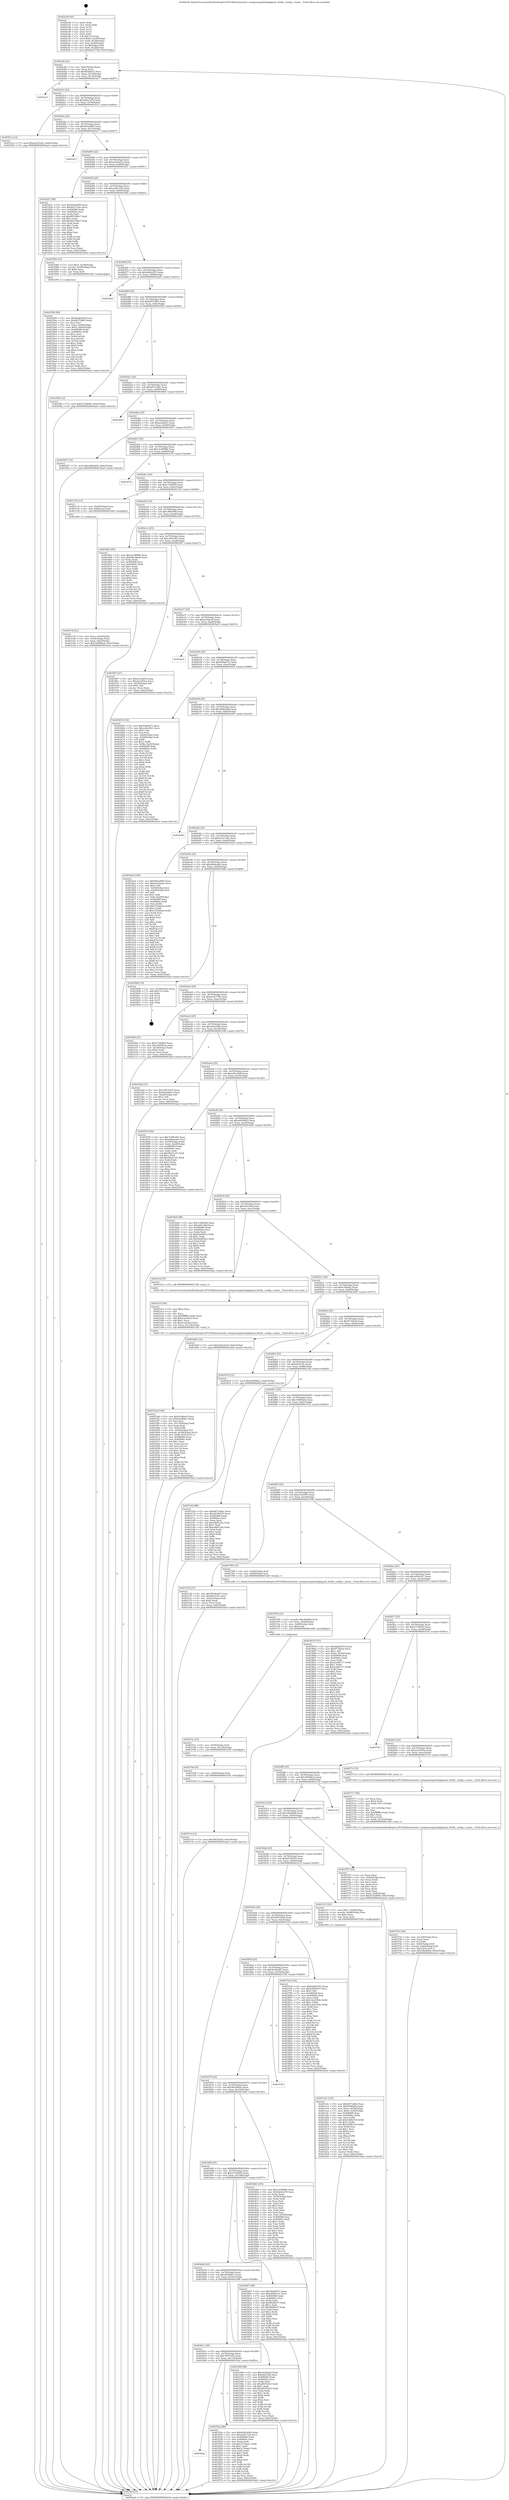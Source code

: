 digraph "0x402cd0" {
  label = "0x402cd0 (/mnt/c/Users/mathe/Desktop/tcc/POCII/binaries/extr_numpynumpylinalglapack_litef2c_config.c_lsame__Final-ollvm.out::main(0))"
  labelloc = "t"
  node[shape=record]

  Entry [label="",width=0.3,height=0.3,shape=circle,fillcolor=black,style=filled]
  "0x402cfd" [label="{
     0x402cfd [23]\l
     | [instrs]\l
     &nbsp;&nbsp;0x402cfd \<+3\>: mov -0x6c(%rbp),%eax\l
     &nbsp;&nbsp;0x402d00 \<+2\>: mov %eax,%ecx\l
     &nbsp;&nbsp;0x402d02 \<+6\>: sub $0x95afbd73,%ecx\l
     &nbsp;&nbsp;0x402d08 \<+3\>: mov %eax,-0x70(%rbp)\l
     &nbsp;&nbsp;0x402d0b \<+3\>: mov %ecx,-0x74(%rbp)\l
     &nbsp;&nbsp;0x402d0e \<+6\>: je 0000000000403ac7 \<main+0xdf7\>\l
  }"]
  "0x403ac7" [label="{
     0x403ac7\l
  }", style=dashed]
  "0x402d14" [label="{
     0x402d14 [22]\l
     | [instrs]\l
     &nbsp;&nbsp;0x402d14 \<+5\>: jmp 0000000000402d19 \<main+0x49\>\l
     &nbsp;&nbsp;0x402d19 \<+3\>: mov -0x70(%rbp),%eax\l
     &nbsp;&nbsp;0x402d1c \<+5\>: sub $0x9a8e3279,%eax\l
     &nbsp;&nbsp;0x402d21 \<+3\>: mov %eax,-0x78(%rbp)\l
     &nbsp;&nbsp;0x402d24 \<+6\>: je 000000000040351e \<main+0x84e\>\l
  }"]
  Exit [label="",width=0.3,height=0.3,shape=circle,fillcolor=black,style=filled,peripheries=2]
  "0x40351e" [label="{
     0x40351e [12]\l
     | [instrs]\l
     &nbsp;&nbsp;0x40351e \<+7\>: movl $0xa4223a53,-0x6c(%rbp)\l
     &nbsp;&nbsp;0x403525 \<+5\>: jmp 0000000000403aed \<main+0xe1d\>\l
  }"]
  "0x402d2a" [label="{
     0x402d2a [22]\l
     | [instrs]\l
     &nbsp;&nbsp;0x402d2a \<+5\>: jmp 0000000000402d2f \<main+0x5f\>\l
     &nbsp;&nbsp;0x402d2f \<+3\>: mov -0x70(%rbp),%eax\l
     &nbsp;&nbsp;0x402d32 \<+5\>: sub $0x9d3a49f5,%eax\l
     &nbsp;&nbsp;0x402d37 \<+3\>: mov %eax,-0x7c(%rbp)\l
     &nbsp;&nbsp;0x402d3a \<+6\>: je 0000000000403a17 \<main+0xd47\>\l
  }"]
  "0x4037c4" [label="{
     0x4037c4 [12]\l
     | [instrs]\l
     &nbsp;&nbsp;0x4037c4 \<+7\>: movl $0x5067d3a0,-0x6c(%rbp)\l
     &nbsp;&nbsp;0x4037cb \<+5\>: jmp 0000000000403aed \<main+0xe1d\>\l
  }"]
  "0x403a17" [label="{
     0x403a17\l
  }", style=dashed]
  "0x402d40" [label="{
     0x402d40 [22]\l
     | [instrs]\l
     &nbsp;&nbsp;0x402d40 \<+5\>: jmp 0000000000402d45 \<main+0x75\>\l
     &nbsp;&nbsp;0x402d45 \<+3\>: mov -0x70(%rbp),%eax\l
     &nbsp;&nbsp;0x402d48 \<+5\>: sub $0xa4223a53,%eax\l
     &nbsp;&nbsp;0x402d4d \<+3\>: mov %eax,-0x80(%rbp)\l
     &nbsp;&nbsp;0x402d50 \<+6\>: je 0000000000403251 \<main+0x581\>\l
  }"]
  "0x4037bb" [label="{
     0x4037bb [9]\l
     | [instrs]\l
     &nbsp;&nbsp;0x4037bb \<+4\>: mov -0x60(%rbp),%rdi\l
     &nbsp;&nbsp;0x4037bf \<+5\>: call 0000000000401030 \<free@plt\>\l
     | [calls]\l
     &nbsp;&nbsp;0x401030 \{1\} (unknown)\l
  }"]
  "0x403251" [label="{
     0x403251 [88]\l
     | [instrs]\l
     &nbsp;&nbsp;0x403251 \<+5\>: mov $0x9d3a49f5,%eax\l
     &nbsp;&nbsp;0x403256 \<+5\>: mov $0xdc611e6c,%ecx\l
     &nbsp;&nbsp;0x40325b \<+7\>: mov 0x406068,%edx\l
     &nbsp;&nbsp;0x403262 \<+7\>: mov 0x40606c,%esi\l
     &nbsp;&nbsp;0x403269 \<+2\>: mov %edx,%edi\l
     &nbsp;&nbsp;0x40326b \<+6\>: sub $0xd8318be7,%edi\l
     &nbsp;&nbsp;0x403271 \<+3\>: sub $0x1,%edi\l
     &nbsp;&nbsp;0x403274 \<+6\>: add $0xd8318be7,%edi\l
     &nbsp;&nbsp;0x40327a \<+3\>: imul %edi,%edx\l
     &nbsp;&nbsp;0x40327d \<+3\>: and $0x1,%edx\l
     &nbsp;&nbsp;0x403280 \<+3\>: cmp $0x0,%edx\l
     &nbsp;&nbsp;0x403283 \<+4\>: sete %r8b\l
     &nbsp;&nbsp;0x403287 \<+3\>: cmp $0xa,%esi\l
     &nbsp;&nbsp;0x40328a \<+4\>: setl %r9b\l
     &nbsp;&nbsp;0x40328e \<+3\>: mov %r8b,%r10b\l
     &nbsp;&nbsp;0x403291 \<+3\>: and %r9b,%r10b\l
     &nbsp;&nbsp;0x403294 \<+3\>: xor %r9b,%r8b\l
     &nbsp;&nbsp;0x403297 \<+3\>: or %r8b,%r10b\l
     &nbsp;&nbsp;0x40329a \<+4\>: test $0x1,%r10b\l
     &nbsp;&nbsp;0x40329e \<+3\>: cmovne %ecx,%eax\l
     &nbsp;&nbsp;0x4032a1 \<+3\>: mov %eax,-0x6c(%rbp)\l
     &nbsp;&nbsp;0x4032a4 \<+5\>: jmp 0000000000403aed \<main+0xe1d\>\l
  }"]
  "0x402d56" [label="{
     0x402d56 [25]\l
     | [instrs]\l
     &nbsp;&nbsp;0x402d56 \<+5\>: jmp 0000000000402d5b \<main+0x8b\>\l
     &nbsp;&nbsp;0x402d5b \<+3\>: mov -0x70(%rbp),%eax\l
     &nbsp;&nbsp;0x402d5e \<+5\>: sub $0xaad5c126,%eax\l
     &nbsp;&nbsp;0x402d63 \<+6\>: mov %eax,-0x84(%rbp)\l
     &nbsp;&nbsp;0x402d69 \<+6\>: je 0000000000403582 \<main+0x8b2\>\l
  }"]
  "0x4037ac" [label="{
     0x4037ac [15]\l
     | [instrs]\l
     &nbsp;&nbsp;0x4037ac \<+4\>: mov -0x50(%rbp),%rdi\l
     &nbsp;&nbsp;0x4037b0 \<+6\>: mov %eax,-0x124(%rbp)\l
     &nbsp;&nbsp;0x4037b6 \<+5\>: call 0000000000401030 \<free@plt\>\l
     | [calls]\l
     &nbsp;&nbsp;0x401030 \{1\} (unknown)\l
  }"]
  "0x403582" [label="{
     0x403582 [23]\l
     | [instrs]\l
     &nbsp;&nbsp;0x403582 \<+7\>: movl $0x1,-0x58(%rbp)\l
     &nbsp;&nbsp;0x403589 \<+4\>: movslq -0x58(%rbp),%rax\l
     &nbsp;&nbsp;0x40358d \<+4\>: shl $0x0,%rax\l
     &nbsp;&nbsp;0x403591 \<+3\>: mov %rax,%rdi\l
     &nbsp;&nbsp;0x403594 \<+5\>: call 0000000000401050 \<malloc@plt\>\l
     | [calls]\l
     &nbsp;&nbsp;0x401050 \{1\} (unknown)\l
  }"]
  "0x402d6f" [label="{
     0x402d6f [25]\l
     | [instrs]\l
     &nbsp;&nbsp;0x402d6f \<+5\>: jmp 0000000000402d74 \<main+0xa4\>\l
     &nbsp;&nbsp;0x402d74 \<+3\>: mov -0x70(%rbp),%eax\l
     &nbsp;&nbsp;0x402d77 \<+5\>: sub $0xb26b2353,%eax\l
     &nbsp;&nbsp;0x402d7c \<+6\>: mov %eax,-0x88(%rbp)\l
     &nbsp;&nbsp;0x402d82 \<+6\>: je 0000000000403ad3 \<main+0xe03\>\l
  }"]
  "0x403795" [label="{
     0x403795 [23]\l
     | [instrs]\l
     &nbsp;&nbsp;0x403795 \<+10\>: movabs $0x4040b6,%rdi\l
     &nbsp;&nbsp;0x40379f \<+3\>: mov %eax,-0x68(%rbp)\l
     &nbsp;&nbsp;0x4037a2 \<+3\>: mov -0x68(%rbp),%esi\l
     &nbsp;&nbsp;0x4037a5 \<+2\>: mov $0x0,%al\l
     &nbsp;&nbsp;0x4037a7 \<+5\>: call 0000000000401040 \<printf@plt\>\l
     | [calls]\l
     &nbsp;&nbsp;0x401040 \{1\} (unknown)\l
  }"]
  "0x403ad3" [label="{
     0x403ad3\l
  }", style=dashed]
  "0x402d88" [label="{
     0x402d88 [25]\l
     | [instrs]\l
     &nbsp;&nbsp;0x402d88 \<+5\>: jmp 0000000000402d8d \<main+0xbd\>\l
     &nbsp;&nbsp;0x402d8d \<+3\>: mov -0x70(%rbp),%eax\l
     &nbsp;&nbsp;0x402d90 \<+5\>: sub $0xb837df63,%eax\l
     &nbsp;&nbsp;0x402d95 \<+6\>: mov %eax,-0x8c(%rbp)\l
     &nbsp;&nbsp;0x402d9b \<+6\>: je 00000000004035fb \<main+0x92b\>\l
  }"]
  "0x403743" [label="{
     0x403743 [36]\l
     | [instrs]\l
     &nbsp;&nbsp;0x403743 \<+6\>: mov -0x120(%rbp),%ecx\l
     &nbsp;&nbsp;0x403749 \<+3\>: imul %eax,%ecx\l
     &nbsp;&nbsp;0x40374c \<+3\>: mov %cl,%dil\l
     &nbsp;&nbsp;0x40374f \<+4\>: mov -0x60(%rbp),%r8\l
     &nbsp;&nbsp;0x403753 \<+4\>: movslq -0x64(%rbp),%r9\l
     &nbsp;&nbsp;0x403757 \<+4\>: mov %dil,(%r8,%r9,1)\l
     &nbsp;&nbsp;0x40375b \<+7\>: movl $0x3fba80b8,-0x6c(%rbp)\l
     &nbsp;&nbsp;0x403762 \<+5\>: jmp 0000000000403aed \<main+0xe1d\>\l
  }"]
  "0x4035fb" [label="{
     0x4035fb [12]\l
     | [instrs]\l
     &nbsp;&nbsp;0x4035fb \<+7\>: movl $0x5c7ad099,-0x6c(%rbp)\l
     &nbsp;&nbsp;0x403602 \<+5\>: jmp 0000000000403aed \<main+0xe1d\>\l
  }"]
  "0x402da1" [label="{
     0x402da1 [25]\l
     | [instrs]\l
     &nbsp;&nbsp;0x402da1 \<+5\>: jmp 0000000000402da6 \<main+0xd6\>\l
     &nbsp;&nbsp;0x402da6 \<+3\>: mov -0x70(%rbp),%eax\l
     &nbsp;&nbsp;0x402da9 \<+5\>: sub $0xb871dd0c,%eax\l
     &nbsp;&nbsp;0x402dae \<+6\>: mov %eax,-0x90(%rbp)\l
     &nbsp;&nbsp;0x402db4 \<+6\>: je 00000000004039e9 \<main+0xd19\>\l
  }"]
  "0x403717" [label="{
     0x403717 [44]\l
     | [instrs]\l
     &nbsp;&nbsp;0x403717 \<+2\>: xor %ecx,%ecx\l
     &nbsp;&nbsp;0x403719 \<+5\>: mov $0x2,%edx\l
     &nbsp;&nbsp;0x40371e \<+6\>: mov %edx,-0x11c(%rbp)\l
     &nbsp;&nbsp;0x403724 \<+1\>: cltd\l
     &nbsp;&nbsp;0x403725 \<+6\>: mov -0x11c(%rbp),%esi\l
     &nbsp;&nbsp;0x40372b \<+2\>: idiv %esi\l
     &nbsp;&nbsp;0x40372d \<+6\>: imul $0xfffffffe,%edx,%edx\l
     &nbsp;&nbsp;0x403733 \<+3\>: sub $0x1,%ecx\l
     &nbsp;&nbsp;0x403736 \<+2\>: sub %ecx,%edx\l
     &nbsp;&nbsp;0x403738 \<+6\>: mov %edx,-0x120(%rbp)\l
     &nbsp;&nbsp;0x40373e \<+5\>: call 0000000000401160 \<next_i\>\l
     | [calls]\l
     &nbsp;&nbsp;0x401160 \{1\} (/mnt/c/Users/mathe/Desktop/tcc/POCII/binaries/extr_numpynumpylinalglapack_litef2c_config.c_lsame__Final-ollvm.out::next_i)\l
  }"]
  "0x4039e9" [label="{
     0x4039e9\l
  }", style=dashed]
  "0x402dba" [label="{
     0x402dba [25]\l
     | [instrs]\l
     &nbsp;&nbsp;0x402dba \<+5\>: jmp 0000000000402dbf \<main+0xef\>\l
     &nbsp;&nbsp;0x402dbf \<+3\>: mov -0x70(%rbp),%eax\l
     &nbsp;&nbsp;0x402dc2 \<+5\>: sub $0xba3f6dcc,%eax\l
     &nbsp;&nbsp;0x402dc7 \<+6\>: mov %eax,-0x94(%rbp)\l
     &nbsp;&nbsp;0x402dcd \<+6\>: je 0000000000403457 \<main+0x787\>\l
  }"]
  "0x403599" [label="{
     0x403599 [98]\l
     | [instrs]\l
     &nbsp;&nbsp;0x403599 \<+5\>: mov $0xd62b204d,%ecx\l
     &nbsp;&nbsp;0x40359e \<+5\>: mov $0xb837df63,%edx\l
     &nbsp;&nbsp;0x4035a3 \<+2\>: xor %esi,%esi\l
     &nbsp;&nbsp;0x4035a5 \<+4\>: mov %rax,-0x60(%rbp)\l
     &nbsp;&nbsp;0x4035a9 \<+7\>: movl $0x0,-0x64(%rbp)\l
     &nbsp;&nbsp;0x4035b0 \<+8\>: mov 0x406068,%r8d\l
     &nbsp;&nbsp;0x4035b8 \<+8\>: mov 0x40606c,%r9d\l
     &nbsp;&nbsp;0x4035c0 \<+3\>: sub $0x1,%esi\l
     &nbsp;&nbsp;0x4035c3 \<+3\>: mov %r8d,%r10d\l
     &nbsp;&nbsp;0x4035c6 \<+3\>: add %esi,%r10d\l
     &nbsp;&nbsp;0x4035c9 \<+4\>: imul %r10d,%r8d\l
     &nbsp;&nbsp;0x4035cd \<+4\>: and $0x1,%r8d\l
     &nbsp;&nbsp;0x4035d1 \<+4\>: cmp $0x0,%r8d\l
     &nbsp;&nbsp;0x4035d5 \<+4\>: sete %r11b\l
     &nbsp;&nbsp;0x4035d9 \<+4\>: cmp $0xa,%r9d\l
     &nbsp;&nbsp;0x4035dd \<+3\>: setl %bl\l
     &nbsp;&nbsp;0x4035e0 \<+3\>: mov %r11b,%r14b\l
     &nbsp;&nbsp;0x4035e3 \<+3\>: and %bl,%r14b\l
     &nbsp;&nbsp;0x4035e6 \<+3\>: xor %bl,%r11b\l
     &nbsp;&nbsp;0x4035e9 \<+3\>: or %r11b,%r14b\l
     &nbsp;&nbsp;0x4035ec \<+4\>: test $0x1,%r14b\l
     &nbsp;&nbsp;0x4035f0 \<+3\>: cmovne %edx,%ecx\l
     &nbsp;&nbsp;0x4035f3 \<+3\>: mov %ecx,-0x6c(%rbp)\l
     &nbsp;&nbsp;0x4035f6 \<+5\>: jmp 0000000000403aed \<main+0xe1d\>\l
  }"]
  "0x403457" [label="{
     0x403457 [12]\l
     | [instrs]\l
     &nbsp;&nbsp;0x403457 \<+7\>: movl $0xc9f6e909,-0x6c(%rbp)\l
     &nbsp;&nbsp;0x40345e \<+5\>: jmp 0000000000403aed \<main+0xe1d\>\l
  }"]
  "0x402dd3" [label="{
     0x402dd3 [25]\l
     | [instrs]\l
     &nbsp;&nbsp;0x402dd3 \<+5\>: jmp 0000000000402dd8 \<main+0x108\>\l
     &nbsp;&nbsp;0x402dd8 \<+3\>: mov -0x70(%rbp),%eax\l
     &nbsp;&nbsp;0x402ddb \<+5\>: sub $0xc2c9999b,%eax\l
     &nbsp;&nbsp;0x402de0 \<+6\>: mov %eax,-0x98(%rbp)\l
     &nbsp;&nbsp;0x402de6 \<+6\>: je 0000000000403a78 \<main+0xda8\>\l
  }"]
  "0x4030da" [label="{
     0x4030da\l
  }", style=dashed]
  "0x403a78" [label="{
     0x403a78\l
  }", style=dashed]
  "0x402dec" [label="{
     0x402dec [25]\l
     | [instrs]\l
     &nbsp;&nbsp;0x402dec \<+5\>: jmp 0000000000402df1 \<main+0x121\>\l
     &nbsp;&nbsp;0x402df1 \<+3\>: mov -0x70(%rbp),%eax\l
     &nbsp;&nbsp;0x402df4 \<+5\>: sub $0xc730d0f3,%eax\l
     &nbsp;&nbsp;0x402df9 \<+6\>: mov %eax,-0x9c(%rbp)\l
     &nbsp;&nbsp;0x402dff \<+6\>: je 0000000000403130 \<main+0x460\>\l
  }"]
  "0x40352a" [label="{
     0x40352a [88]\l
     | [instrs]\l
     &nbsp;&nbsp;0x40352a \<+5\>: mov $0xd62b204d,%eax\l
     &nbsp;&nbsp;0x40352f \<+5\>: mov $0xaad5c126,%ecx\l
     &nbsp;&nbsp;0x403534 \<+7\>: mov 0x406068,%edx\l
     &nbsp;&nbsp;0x40353b \<+7\>: mov 0x40606c,%esi\l
     &nbsp;&nbsp;0x403542 \<+2\>: mov %edx,%edi\l
     &nbsp;&nbsp;0x403544 \<+6\>: sub $0x3c79aae1,%edi\l
     &nbsp;&nbsp;0x40354a \<+3\>: sub $0x1,%edi\l
     &nbsp;&nbsp;0x40354d \<+6\>: add $0x3c79aae1,%edi\l
     &nbsp;&nbsp;0x403553 \<+3\>: imul %edi,%edx\l
     &nbsp;&nbsp;0x403556 \<+3\>: and $0x1,%edx\l
     &nbsp;&nbsp;0x403559 \<+3\>: cmp $0x0,%edx\l
     &nbsp;&nbsp;0x40355c \<+4\>: sete %r8b\l
     &nbsp;&nbsp;0x403560 \<+3\>: cmp $0xa,%esi\l
     &nbsp;&nbsp;0x403563 \<+4\>: setl %r9b\l
     &nbsp;&nbsp;0x403567 \<+3\>: mov %r8b,%r10b\l
     &nbsp;&nbsp;0x40356a \<+3\>: and %r9b,%r10b\l
     &nbsp;&nbsp;0x40356d \<+3\>: xor %r9b,%r8b\l
     &nbsp;&nbsp;0x403570 \<+3\>: or %r8b,%r10b\l
     &nbsp;&nbsp;0x403573 \<+4\>: test $0x1,%r10b\l
     &nbsp;&nbsp;0x403577 \<+3\>: cmovne %ecx,%eax\l
     &nbsp;&nbsp;0x40357a \<+3\>: mov %eax,-0x6c(%rbp)\l
     &nbsp;&nbsp;0x40357d \<+5\>: jmp 0000000000403aed \<main+0xe1d\>\l
  }"]
  "0x403130" [label="{
     0x403130 [13]\l
     | [instrs]\l
     &nbsp;&nbsp;0x403130 \<+4\>: mov -0x40(%rbp),%rax\l
     &nbsp;&nbsp;0x403134 \<+4\>: mov 0x8(%rax),%rdi\l
     &nbsp;&nbsp;0x403138 \<+5\>: call 0000000000401060 \<atoi@plt\>\l
     | [calls]\l
     &nbsp;&nbsp;0x401060 \{1\} (unknown)\l
  }"]
  "0x402e05" [label="{
     0x402e05 [25]\l
     | [instrs]\l
     &nbsp;&nbsp;0x402e05 \<+5\>: jmp 0000000000402e0a \<main+0x13a\>\l
     &nbsp;&nbsp;0x402e0a \<+3\>: mov -0x70(%rbp),%eax\l
     &nbsp;&nbsp;0x402e0d \<+5\>: sub $0xc9f6e909,%eax\l
     &nbsp;&nbsp;0x402e12 \<+6\>: mov %eax,-0xa0(%rbp)\l
     &nbsp;&nbsp;0x402e18 \<+6\>: je 0000000000403463 \<main+0x793\>\l
  }"]
  "0x4033ed" [label="{
     0x4033ed [106]\l
     | [instrs]\l
     &nbsp;&nbsp;0x4033ed \<+5\>: mov $0xcfc0bee2,%ecx\l
     &nbsp;&nbsp;0x4033f2 \<+5\>: mov $0xba3f6dcc,%edx\l
     &nbsp;&nbsp;0x4033f7 \<+2\>: xor %esi,%esi\l
     &nbsp;&nbsp;0x4033f9 \<+6\>: mov -0x118(%rbp),%edi\l
     &nbsp;&nbsp;0x4033ff \<+3\>: imul %eax,%edi\l
     &nbsp;&nbsp;0x403402 \<+3\>: mov %dil,%r8b\l
     &nbsp;&nbsp;0x403405 \<+4\>: mov -0x50(%rbp),%r9\l
     &nbsp;&nbsp;0x403409 \<+4\>: movslq -0x54(%rbp),%r10\l
     &nbsp;&nbsp;0x40340d \<+4\>: mov %r8b,(%r9,%r10,1)\l
     &nbsp;&nbsp;0x403411 \<+7\>: mov 0x406068,%eax\l
     &nbsp;&nbsp;0x403418 \<+7\>: mov 0x40606c,%edi\l
     &nbsp;&nbsp;0x40341f \<+3\>: sub $0x1,%esi\l
     &nbsp;&nbsp;0x403422 \<+3\>: mov %eax,%r11d\l
     &nbsp;&nbsp;0x403425 \<+3\>: add %esi,%r11d\l
     &nbsp;&nbsp;0x403428 \<+4\>: imul %r11d,%eax\l
     &nbsp;&nbsp;0x40342c \<+3\>: and $0x1,%eax\l
     &nbsp;&nbsp;0x40342f \<+3\>: cmp $0x0,%eax\l
     &nbsp;&nbsp;0x403432 \<+4\>: sete %r8b\l
     &nbsp;&nbsp;0x403436 \<+3\>: cmp $0xa,%edi\l
     &nbsp;&nbsp;0x403439 \<+3\>: setl %bl\l
     &nbsp;&nbsp;0x40343c \<+3\>: mov %r8b,%r14b\l
     &nbsp;&nbsp;0x40343f \<+3\>: and %bl,%r14b\l
     &nbsp;&nbsp;0x403442 \<+3\>: xor %bl,%r8b\l
     &nbsp;&nbsp;0x403445 \<+3\>: or %r8b,%r14b\l
     &nbsp;&nbsp;0x403448 \<+4\>: test $0x1,%r14b\l
     &nbsp;&nbsp;0x40344c \<+3\>: cmovne %edx,%ecx\l
     &nbsp;&nbsp;0x40344f \<+3\>: mov %ecx,-0x6c(%rbp)\l
     &nbsp;&nbsp;0x403452 \<+5\>: jmp 0000000000403aed \<main+0xe1d\>\l
  }"]
  "0x403463" [label="{
     0x403463 [83]\l
     | [instrs]\l
     &nbsp;&nbsp;0x403463 \<+5\>: mov $0xc2c9999b,%eax\l
     &nbsp;&nbsp;0x403468 \<+5\>: mov $0x58e366a0,%ecx\l
     &nbsp;&nbsp;0x40346d \<+2\>: xor %edx,%edx\l
     &nbsp;&nbsp;0x40346f \<+7\>: mov 0x406068,%esi\l
     &nbsp;&nbsp;0x403476 \<+7\>: mov 0x40606c,%edi\l
     &nbsp;&nbsp;0x40347d \<+3\>: sub $0x1,%edx\l
     &nbsp;&nbsp;0x403480 \<+3\>: mov %esi,%r8d\l
     &nbsp;&nbsp;0x403483 \<+3\>: add %edx,%r8d\l
     &nbsp;&nbsp;0x403486 \<+4\>: imul %r8d,%esi\l
     &nbsp;&nbsp;0x40348a \<+3\>: and $0x1,%esi\l
     &nbsp;&nbsp;0x40348d \<+3\>: cmp $0x0,%esi\l
     &nbsp;&nbsp;0x403490 \<+4\>: sete %r9b\l
     &nbsp;&nbsp;0x403494 \<+3\>: cmp $0xa,%edi\l
     &nbsp;&nbsp;0x403497 \<+4\>: setl %r10b\l
     &nbsp;&nbsp;0x40349b \<+3\>: mov %r9b,%r11b\l
     &nbsp;&nbsp;0x40349e \<+3\>: and %r10b,%r11b\l
     &nbsp;&nbsp;0x4034a1 \<+3\>: xor %r10b,%r9b\l
     &nbsp;&nbsp;0x4034a4 \<+3\>: or %r9b,%r11b\l
     &nbsp;&nbsp;0x4034a7 \<+4\>: test $0x1,%r11b\l
     &nbsp;&nbsp;0x4034ab \<+3\>: cmovne %ecx,%eax\l
     &nbsp;&nbsp;0x4034ae \<+3\>: mov %eax,-0x6c(%rbp)\l
     &nbsp;&nbsp;0x4034b1 \<+5\>: jmp 0000000000403aed \<main+0xe1d\>\l
  }"]
  "0x402e1e" [label="{
     0x402e1e [25]\l
     | [instrs]\l
     &nbsp;&nbsp;0x402e1e \<+5\>: jmp 0000000000402e23 \<main+0x153\>\l
     &nbsp;&nbsp;0x402e23 \<+3\>: mov -0x70(%rbp),%eax\l
     &nbsp;&nbsp;0x402e26 \<+5\>: sub $0xce9cc0b1,%eax\l
     &nbsp;&nbsp;0x402e2b \<+6\>: mov %eax,-0xa4(%rbp)\l
     &nbsp;&nbsp;0x402e31 \<+6\>: je 00000000004036f7 \<main+0xa27\>\l
  }"]
  "0x4033c5" [label="{
     0x4033c5 [40]\l
     | [instrs]\l
     &nbsp;&nbsp;0x4033c5 \<+5\>: mov $0x2,%ecx\l
     &nbsp;&nbsp;0x4033ca \<+1\>: cltd\l
     &nbsp;&nbsp;0x4033cb \<+2\>: idiv %ecx\l
     &nbsp;&nbsp;0x4033cd \<+6\>: imul $0xfffffffe,%edx,%ecx\l
     &nbsp;&nbsp;0x4033d3 \<+6\>: add $0xeca3e4e5,%ecx\l
     &nbsp;&nbsp;0x4033d9 \<+3\>: add $0x1,%ecx\l
     &nbsp;&nbsp;0x4033dc \<+6\>: sub $0xeca3e4e5,%ecx\l
     &nbsp;&nbsp;0x4033e2 \<+6\>: mov %ecx,-0x118(%rbp)\l
     &nbsp;&nbsp;0x4033e8 \<+5\>: call 0000000000401160 \<next_i\>\l
     | [calls]\l
     &nbsp;&nbsp;0x401160 \{1\} (/mnt/c/Users/mathe/Desktop/tcc/POCII/binaries/extr_numpynumpylinalglapack_litef2c_config.c_lsame__Final-ollvm.out::next_i)\l
  }"]
  "0x4036f7" [label="{
     0x4036f7 [27]\l
     | [instrs]\l
     &nbsp;&nbsp;0x4036f7 \<+5\>: mov $0x21fcd455,%eax\l
     &nbsp;&nbsp;0x4036fc \<+5\>: mov $0x2e1459ca,%ecx\l
     &nbsp;&nbsp;0x403701 \<+3\>: mov -0x25(%rbp),%dl\l
     &nbsp;&nbsp;0x403704 \<+3\>: test $0x1,%dl\l
     &nbsp;&nbsp;0x403707 \<+3\>: cmovne %ecx,%eax\l
     &nbsp;&nbsp;0x40370a \<+3\>: mov %eax,-0x6c(%rbp)\l
     &nbsp;&nbsp;0x40370d \<+5\>: jmp 0000000000403aed \<main+0xe1d\>\l
  }"]
  "0x402e37" [label="{
     0x402e37 [25]\l
     | [instrs]\l
     &nbsp;&nbsp;0x402e37 \<+5\>: jmp 0000000000402e3c \<main+0x16c\>\l
     &nbsp;&nbsp;0x402e3c \<+3\>: mov -0x70(%rbp),%eax\l
     &nbsp;&nbsp;0x402e3f \<+5\>: sub $0xcfc0bee2,%eax\l
     &nbsp;&nbsp;0x402e44 \<+6\>: mov %eax,-0xa8(%rbp)\l
     &nbsp;&nbsp;0x402e4a \<+6\>: je 0000000000403a23 \<main+0xd53\>\l
  }"]
  "0x4030c1" [label="{
     0x4030c1 [25]\l
     | [instrs]\l
     &nbsp;&nbsp;0x4030c1 \<+5\>: jmp 00000000004030c6 \<main+0x3f6\>\l
     &nbsp;&nbsp;0x4030c6 \<+3\>: mov -0x70(%rbp),%eax\l
     &nbsp;&nbsp;0x4030c9 \<+5\>: sub $0x70f7d1b5,%eax\l
     &nbsp;&nbsp;0x4030ce \<+6\>: mov %eax,-0x110(%rbp)\l
     &nbsp;&nbsp;0x4030d4 \<+6\>: je 000000000040352a \<main+0x85a\>\l
  }"]
  "0x403a23" [label="{
     0x403a23\l
  }", style=dashed]
  "0x402e50" [label="{
     0x402e50 [25]\l
     | [instrs]\l
     &nbsp;&nbsp;0x402e50 \<+5\>: jmp 0000000000402e55 \<main+0x185\>\l
     &nbsp;&nbsp;0x402e55 \<+3\>: mov -0x70(%rbp),%eax\l
     &nbsp;&nbsp;0x402e58 \<+5\>: sub $0xd56a0c31,%eax\l
     &nbsp;&nbsp;0x402e5d \<+6\>: mov %eax,-0xac(%rbp)\l
     &nbsp;&nbsp;0x402e63 \<+6\>: je 000000000040365f \<main+0x98f\>\l
  }"]
  "0x403368" [label="{
     0x403368 [88]\l
     | [instrs]\l
     &nbsp;&nbsp;0x403368 \<+5\>: mov $0xcfc0bee2,%eax\l
     &nbsp;&nbsp;0x40336d \<+5\>: mov $0xebfccf9a,%ecx\l
     &nbsp;&nbsp;0x403372 \<+7\>: mov 0x406068,%edx\l
     &nbsp;&nbsp;0x403379 \<+7\>: mov 0x40606c,%esi\l
     &nbsp;&nbsp;0x403380 \<+2\>: mov %edx,%edi\l
     &nbsp;&nbsp;0x403382 \<+6\>: sub $0xd935cb33,%edi\l
     &nbsp;&nbsp;0x403388 \<+3\>: sub $0x1,%edi\l
     &nbsp;&nbsp;0x40338b \<+6\>: add $0xd935cb33,%edi\l
     &nbsp;&nbsp;0x403391 \<+3\>: imul %edi,%edx\l
     &nbsp;&nbsp;0x403394 \<+3\>: and $0x1,%edx\l
     &nbsp;&nbsp;0x403397 \<+3\>: cmp $0x0,%edx\l
     &nbsp;&nbsp;0x40339a \<+4\>: sete %r8b\l
     &nbsp;&nbsp;0x40339e \<+3\>: cmp $0xa,%esi\l
     &nbsp;&nbsp;0x4033a1 \<+4\>: setl %r9b\l
     &nbsp;&nbsp;0x4033a5 \<+3\>: mov %r8b,%r10b\l
     &nbsp;&nbsp;0x4033a8 \<+3\>: and %r9b,%r10b\l
     &nbsp;&nbsp;0x4033ab \<+3\>: xor %r9b,%r8b\l
     &nbsp;&nbsp;0x4033ae \<+3\>: or %r8b,%r10b\l
     &nbsp;&nbsp;0x4033b1 \<+4\>: test $0x1,%r10b\l
     &nbsp;&nbsp;0x4033b5 \<+3\>: cmovne %ecx,%eax\l
     &nbsp;&nbsp;0x4033b8 \<+3\>: mov %eax,-0x6c(%rbp)\l
     &nbsp;&nbsp;0x4033bb \<+5\>: jmp 0000000000403aed \<main+0xe1d\>\l
  }"]
  "0x40365f" [label="{
     0x40365f [152]\l
     | [instrs]\l
     &nbsp;&nbsp;0x40365f \<+5\>: mov $0x95afbd73,%eax\l
     &nbsp;&nbsp;0x403664 \<+5\>: mov $0xce9cc0b1,%ecx\l
     &nbsp;&nbsp;0x403669 \<+2\>: mov $0x1,%dl\l
     &nbsp;&nbsp;0x40366b \<+2\>: xor %esi,%esi\l
     &nbsp;&nbsp;0x40366d \<+3\>: mov -0x64(%rbp),%edi\l
     &nbsp;&nbsp;0x403670 \<+3\>: cmp -0x58(%rbp),%edi\l
     &nbsp;&nbsp;0x403673 \<+4\>: setl %r8b\l
     &nbsp;&nbsp;0x403677 \<+4\>: and $0x1,%r8b\l
     &nbsp;&nbsp;0x40367b \<+4\>: mov %r8b,-0x25(%rbp)\l
     &nbsp;&nbsp;0x40367f \<+7\>: mov 0x406068,%edi\l
     &nbsp;&nbsp;0x403686 \<+8\>: mov 0x40606c,%r9d\l
     &nbsp;&nbsp;0x40368e \<+3\>: sub $0x1,%esi\l
     &nbsp;&nbsp;0x403691 \<+3\>: mov %edi,%r10d\l
     &nbsp;&nbsp;0x403694 \<+3\>: add %esi,%r10d\l
     &nbsp;&nbsp;0x403697 \<+4\>: imul %r10d,%edi\l
     &nbsp;&nbsp;0x40369b \<+3\>: and $0x1,%edi\l
     &nbsp;&nbsp;0x40369e \<+3\>: cmp $0x0,%edi\l
     &nbsp;&nbsp;0x4036a1 \<+4\>: sete %r8b\l
     &nbsp;&nbsp;0x4036a5 \<+4\>: cmp $0xa,%r9d\l
     &nbsp;&nbsp;0x4036a9 \<+4\>: setl %r11b\l
     &nbsp;&nbsp;0x4036ad \<+3\>: mov %r8b,%bl\l
     &nbsp;&nbsp;0x4036b0 \<+3\>: xor $0xff,%bl\l
     &nbsp;&nbsp;0x4036b3 \<+3\>: mov %r11b,%r14b\l
     &nbsp;&nbsp;0x4036b6 \<+4\>: xor $0xff,%r14b\l
     &nbsp;&nbsp;0x4036ba \<+3\>: xor $0x1,%dl\l
     &nbsp;&nbsp;0x4036bd \<+3\>: mov %bl,%r15b\l
     &nbsp;&nbsp;0x4036c0 \<+4\>: and $0xff,%r15b\l
     &nbsp;&nbsp;0x4036c4 \<+3\>: and %dl,%r8b\l
     &nbsp;&nbsp;0x4036c7 \<+3\>: mov %r14b,%r12b\l
     &nbsp;&nbsp;0x4036ca \<+4\>: and $0xff,%r12b\l
     &nbsp;&nbsp;0x4036ce \<+3\>: and %dl,%r11b\l
     &nbsp;&nbsp;0x4036d1 \<+3\>: or %r8b,%r15b\l
     &nbsp;&nbsp;0x4036d4 \<+3\>: or %r11b,%r12b\l
     &nbsp;&nbsp;0x4036d7 \<+3\>: xor %r12b,%r15b\l
     &nbsp;&nbsp;0x4036da \<+3\>: or %r14b,%bl\l
     &nbsp;&nbsp;0x4036dd \<+3\>: xor $0xff,%bl\l
     &nbsp;&nbsp;0x4036e0 \<+3\>: or $0x1,%dl\l
     &nbsp;&nbsp;0x4036e3 \<+2\>: and %dl,%bl\l
     &nbsp;&nbsp;0x4036e5 \<+3\>: or %bl,%r15b\l
     &nbsp;&nbsp;0x4036e8 \<+4\>: test $0x1,%r15b\l
     &nbsp;&nbsp;0x4036ec \<+3\>: cmovne %ecx,%eax\l
     &nbsp;&nbsp;0x4036ef \<+3\>: mov %eax,-0x6c(%rbp)\l
     &nbsp;&nbsp;0x4036f2 \<+5\>: jmp 0000000000403aed \<main+0xe1d\>\l
  }"]
  "0x402e69" [label="{
     0x402e69 [25]\l
     | [instrs]\l
     &nbsp;&nbsp;0x402e69 \<+5\>: jmp 0000000000402e6e \<main+0x19e\>\l
     &nbsp;&nbsp;0x402e6e \<+3\>: mov -0x70(%rbp),%eax\l
     &nbsp;&nbsp;0x402e71 \<+5\>: sub $0xd62b204d,%eax\l
     &nbsp;&nbsp;0x402e76 \<+6\>: mov %eax,-0xb0(%rbp)\l
     &nbsp;&nbsp;0x402e7c \<+6\>: je 0000000000403a99 \<main+0xdc9\>\l
  }"]
  "0x4030a8" [label="{
     0x4030a8 [25]\l
     | [instrs]\l
     &nbsp;&nbsp;0x4030a8 \<+5\>: jmp 00000000004030ad \<main+0x3dd\>\l
     &nbsp;&nbsp;0x4030ad \<+3\>: mov -0x70(%rbp),%eax\l
     &nbsp;&nbsp;0x4030b0 \<+5\>: sub $0x645ddbc3,%eax\l
     &nbsp;&nbsp;0x4030b5 \<+6\>: mov %eax,-0x10c(%rbp)\l
     &nbsp;&nbsp;0x4030bb \<+6\>: je 0000000000403368 \<main+0x698\>\l
  }"]
  "0x403a99" [label="{
     0x403a99\l
  }", style=dashed]
  "0x402e82" [label="{
     0x402e82 [25]\l
     | [instrs]\l
     &nbsp;&nbsp;0x402e82 \<+5\>: jmp 0000000000402e87 \<main+0x1b7\>\l
     &nbsp;&nbsp;0x402e87 \<+3\>: mov -0x70(%rbp),%eax\l
     &nbsp;&nbsp;0x402e8a \<+5\>: sub $0xdc611e6c,%eax\l
     &nbsp;&nbsp;0x402e8f \<+6\>: mov %eax,-0xb4(%rbp)\l
     &nbsp;&nbsp;0x402e95 \<+6\>: je 00000000004032a9 \<main+0x5d9\>\l
  }"]
  "0x403607" [label="{
     0x403607 [88]\l
     | [instrs]\l
     &nbsp;&nbsp;0x403607 \<+5\>: mov $0x95afbd73,%eax\l
     &nbsp;&nbsp;0x40360c \<+5\>: mov $0xd56a0c31,%ecx\l
     &nbsp;&nbsp;0x403611 \<+7\>: mov 0x406068,%edx\l
     &nbsp;&nbsp;0x403618 \<+7\>: mov 0x40606c,%esi\l
     &nbsp;&nbsp;0x40361f \<+2\>: mov %edx,%edi\l
     &nbsp;&nbsp;0x403621 \<+6\>: add $0x962f61f7,%edi\l
     &nbsp;&nbsp;0x403627 \<+3\>: sub $0x1,%edi\l
     &nbsp;&nbsp;0x40362a \<+6\>: sub $0x962f61f7,%edi\l
     &nbsp;&nbsp;0x403630 \<+3\>: imul %edi,%edx\l
     &nbsp;&nbsp;0x403633 \<+3\>: and $0x1,%edx\l
     &nbsp;&nbsp;0x403636 \<+3\>: cmp $0x0,%edx\l
     &nbsp;&nbsp;0x403639 \<+4\>: sete %r8b\l
     &nbsp;&nbsp;0x40363d \<+3\>: cmp $0xa,%esi\l
     &nbsp;&nbsp;0x403640 \<+4\>: setl %r9b\l
     &nbsp;&nbsp;0x403644 \<+3\>: mov %r8b,%r10b\l
     &nbsp;&nbsp;0x403647 \<+3\>: and %r9b,%r10b\l
     &nbsp;&nbsp;0x40364a \<+3\>: xor %r9b,%r8b\l
     &nbsp;&nbsp;0x40364d \<+3\>: or %r8b,%r10b\l
     &nbsp;&nbsp;0x403650 \<+4\>: test $0x1,%r10b\l
     &nbsp;&nbsp;0x403654 \<+3\>: cmovne %ecx,%eax\l
     &nbsp;&nbsp;0x403657 \<+3\>: mov %eax,-0x6c(%rbp)\l
     &nbsp;&nbsp;0x40365a \<+5\>: jmp 0000000000403aed \<main+0xe1d\>\l
  }"]
  "0x4032a9" [label="{
     0x4032a9 [164]\l
     | [instrs]\l
     &nbsp;&nbsp;0x4032a9 \<+5\>: mov $0x9d3a49f5,%eax\l
     &nbsp;&nbsp;0x4032ae \<+5\>: mov $0xe4e23a6a,%ecx\l
     &nbsp;&nbsp;0x4032b3 \<+2\>: mov $0x1,%dl\l
     &nbsp;&nbsp;0x4032b5 \<+3\>: mov -0x54(%rbp),%esi\l
     &nbsp;&nbsp;0x4032b8 \<+3\>: cmp -0x48(%rbp),%esi\l
     &nbsp;&nbsp;0x4032bb \<+4\>: setl %dil\l
     &nbsp;&nbsp;0x4032bf \<+4\>: and $0x1,%dil\l
     &nbsp;&nbsp;0x4032c3 \<+4\>: mov %dil,-0x26(%rbp)\l
     &nbsp;&nbsp;0x4032c7 \<+7\>: mov 0x406068,%esi\l
     &nbsp;&nbsp;0x4032ce \<+8\>: mov 0x40606c,%r8d\l
     &nbsp;&nbsp;0x4032d6 \<+3\>: mov %esi,%r9d\l
     &nbsp;&nbsp;0x4032d9 \<+7\>: add $0xe7b3bbe0,%r9d\l
     &nbsp;&nbsp;0x4032e0 \<+4\>: sub $0x1,%r9d\l
     &nbsp;&nbsp;0x4032e4 \<+7\>: sub $0xe7b3bbe0,%r9d\l
     &nbsp;&nbsp;0x4032eb \<+4\>: imul %r9d,%esi\l
     &nbsp;&nbsp;0x4032ef \<+3\>: and $0x1,%esi\l
     &nbsp;&nbsp;0x4032f2 \<+3\>: cmp $0x0,%esi\l
     &nbsp;&nbsp;0x4032f5 \<+4\>: sete %dil\l
     &nbsp;&nbsp;0x4032f9 \<+4\>: cmp $0xa,%r8d\l
     &nbsp;&nbsp;0x4032fd \<+4\>: setl %r10b\l
     &nbsp;&nbsp;0x403301 \<+3\>: mov %dil,%r11b\l
     &nbsp;&nbsp;0x403304 \<+4\>: xor $0xff,%r11b\l
     &nbsp;&nbsp;0x403308 \<+3\>: mov %r10b,%bl\l
     &nbsp;&nbsp;0x40330b \<+3\>: xor $0xff,%bl\l
     &nbsp;&nbsp;0x40330e \<+3\>: xor $0x1,%dl\l
     &nbsp;&nbsp;0x403311 \<+3\>: mov %r11b,%r14b\l
     &nbsp;&nbsp;0x403314 \<+4\>: and $0xff,%r14b\l
     &nbsp;&nbsp;0x403318 \<+3\>: and %dl,%dil\l
     &nbsp;&nbsp;0x40331b \<+3\>: mov %bl,%r15b\l
     &nbsp;&nbsp;0x40331e \<+4\>: and $0xff,%r15b\l
     &nbsp;&nbsp;0x403322 \<+3\>: and %dl,%r10b\l
     &nbsp;&nbsp;0x403325 \<+3\>: or %dil,%r14b\l
     &nbsp;&nbsp;0x403328 \<+3\>: or %r10b,%r15b\l
     &nbsp;&nbsp;0x40332b \<+3\>: xor %r15b,%r14b\l
     &nbsp;&nbsp;0x40332e \<+3\>: or %bl,%r11b\l
     &nbsp;&nbsp;0x403331 \<+4\>: xor $0xff,%r11b\l
     &nbsp;&nbsp;0x403335 \<+3\>: or $0x1,%dl\l
     &nbsp;&nbsp;0x403338 \<+3\>: and %dl,%r11b\l
     &nbsp;&nbsp;0x40333b \<+3\>: or %r11b,%r14b\l
     &nbsp;&nbsp;0x40333e \<+4\>: test $0x1,%r14b\l
     &nbsp;&nbsp;0x403342 \<+3\>: cmovne %ecx,%eax\l
     &nbsp;&nbsp;0x403345 \<+3\>: mov %eax,-0x6c(%rbp)\l
     &nbsp;&nbsp;0x403348 \<+5\>: jmp 0000000000403aed \<main+0xe1d\>\l
  }"]
  "0x402e9b" [label="{
     0x402e9b [25]\l
     | [instrs]\l
     &nbsp;&nbsp;0x402e9b \<+5\>: jmp 0000000000402ea0 \<main+0x1d0\>\l
     &nbsp;&nbsp;0x402ea0 \<+3\>: mov -0x70(%rbp),%eax\l
     &nbsp;&nbsp;0x402ea3 \<+5\>: sub $0xddb4ea6e,%eax\l
     &nbsp;&nbsp;0x402ea8 \<+6\>: mov %eax,-0xb8(%rbp)\l
     &nbsp;&nbsp;0x402eae \<+6\>: je 00000000004039d6 \<main+0xd06\>\l
  }"]
  "0x40308f" [label="{
     0x40308f [25]\l
     | [instrs]\l
     &nbsp;&nbsp;0x40308f \<+5\>: jmp 0000000000403094 \<main+0x3c4\>\l
     &nbsp;&nbsp;0x403094 \<+3\>: mov -0x70(%rbp),%eax\l
     &nbsp;&nbsp;0x403097 \<+5\>: sub $0x5c7ad099,%eax\l
     &nbsp;&nbsp;0x40309c \<+6\>: mov %eax,-0x108(%rbp)\l
     &nbsp;&nbsp;0x4030a2 \<+6\>: je 0000000000403607 \<main+0x937\>\l
  }"]
  "0x4039d6" [label="{
     0x4039d6 [19]\l
     | [instrs]\l
     &nbsp;&nbsp;0x4039d6 \<+3\>: mov -0x24(%rbp),%eax\l
     &nbsp;&nbsp;0x4039d9 \<+7\>: add $0x110,%rsp\l
     &nbsp;&nbsp;0x4039e0 \<+1\>: pop %rbx\l
     &nbsp;&nbsp;0x4039e1 \<+2\>: pop %r12\l
     &nbsp;&nbsp;0x4039e3 \<+2\>: pop %r14\l
     &nbsp;&nbsp;0x4039e5 \<+2\>: pop %r15\l
     &nbsp;&nbsp;0x4039e7 \<+1\>: pop %rbp\l
     &nbsp;&nbsp;0x4039e8 \<+1\>: ret\l
  }"]
  "0x402eb4" [label="{
     0x402eb4 [25]\l
     | [instrs]\l
     &nbsp;&nbsp;0x402eb4 \<+5\>: jmp 0000000000402eb9 \<main+0x1e9\>\l
     &nbsp;&nbsp;0x402eb9 \<+3\>: mov -0x70(%rbp),%eax\l
     &nbsp;&nbsp;0x402ebc \<+5\>: sub $0xdecb779b,%eax\l
     &nbsp;&nbsp;0x402ec1 \<+6\>: mov %eax,-0xbc(%rbp)\l
     &nbsp;&nbsp;0x402ec7 \<+6\>: je 00000000004030fd \<main+0x42d\>\l
  }"]
  "0x4034b6" [label="{
     0x4034b6 [104]\l
     | [instrs]\l
     &nbsp;&nbsp;0x4034b6 \<+5\>: mov $0xc2c9999b,%eax\l
     &nbsp;&nbsp;0x4034bb \<+5\>: mov $0x9a8e3279,%ecx\l
     &nbsp;&nbsp;0x4034c0 \<+2\>: xor %edx,%edx\l
     &nbsp;&nbsp;0x4034c2 \<+3\>: mov -0x54(%rbp),%esi\l
     &nbsp;&nbsp;0x4034c5 \<+2\>: mov %edx,%edi\l
     &nbsp;&nbsp;0x4034c7 \<+2\>: sub %esi,%edi\l
     &nbsp;&nbsp;0x4034c9 \<+2\>: mov %edx,%esi\l
     &nbsp;&nbsp;0x4034cb \<+3\>: sub $0x1,%esi\l
     &nbsp;&nbsp;0x4034ce \<+2\>: add %esi,%edi\l
     &nbsp;&nbsp;0x4034d0 \<+2\>: mov %edx,%esi\l
     &nbsp;&nbsp;0x4034d2 \<+2\>: sub %edi,%esi\l
     &nbsp;&nbsp;0x4034d4 \<+3\>: mov %esi,-0x54(%rbp)\l
     &nbsp;&nbsp;0x4034d7 \<+7\>: mov 0x406068,%esi\l
     &nbsp;&nbsp;0x4034de \<+7\>: mov 0x40606c,%edi\l
     &nbsp;&nbsp;0x4034e5 \<+3\>: sub $0x1,%edx\l
     &nbsp;&nbsp;0x4034e8 \<+3\>: mov %esi,%r8d\l
     &nbsp;&nbsp;0x4034eb \<+3\>: add %edx,%r8d\l
     &nbsp;&nbsp;0x4034ee \<+4\>: imul %r8d,%esi\l
     &nbsp;&nbsp;0x4034f2 \<+3\>: and $0x1,%esi\l
     &nbsp;&nbsp;0x4034f5 \<+3\>: cmp $0x0,%esi\l
     &nbsp;&nbsp;0x4034f8 \<+4\>: sete %r9b\l
     &nbsp;&nbsp;0x4034fc \<+3\>: cmp $0xa,%edi\l
     &nbsp;&nbsp;0x4034ff \<+4\>: setl %r10b\l
     &nbsp;&nbsp;0x403503 \<+3\>: mov %r9b,%r11b\l
     &nbsp;&nbsp;0x403506 \<+3\>: and %r10b,%r11b\l
     &nbsp;&nbsp;0x403509 \<+3\>: xor %r10b,%r9b\l
     &nbsp;&nbsp;0x40350c \<+3\>: or %r9b,%r11b\l
     &nbsp;&nbsp;0x40350f \<+4\>: test $0x1,%r11b\l
     &nbsp;&nbsp;0x403513 \<+3\>: cmovne %ecx,%eax\l
     &nbsp;&nbsp;0x403516 \<+3\>: mov %eax,-0x6c(%rbp)\l
     &nbsp;&nbsp;0x403519 \<+5\>: jmp 0000000000403aed \<main+0xe1d\>\l
  }"]
  "0x4030fd" [label="{
     0x4030fd [27]\l
     | [instrs]\l
     &nbsp;&nbsp;0x4030fd \<+5\>: mov $0xc730d0f3,%eax\l
     &nbsp;&nbsp;0x403102 \<+5\>: mov $0x30d58e3a,%ecx\l
     &nbsp;&nbsp;0x403107 \<+3\>: mov -0x30(%rbp),%edx\l
     &nbsp;&nbsp;0x40310a \<+3\>: cmp $0x2,%edx\l
     &nbsp;&nbsp;0x40310d \<+3\>: cmovne %ecx,%eax\l
     &nbsp;&nbsp;0x403110 \<+3\>: mov %eax,-0x6c(%rbp)\l
     &nbsp;&nbsp;0x403113 \<+5\>: jmp 0000000000403aed \<main+0xe1d\>\l
  }"]
  "0x402ecd" [label="{
     0x402ecd [25]\l
     | [instrs]\l
     &nbsp;&nbsp;0x402ecd \<+5\>: jmp 0000000000402ed2 \<main+0x202\>\l
     &nbsp;&nbsp;0x402ed2 \<+3\>: mov -0x70(%rbp),%eax\l
     &nbsp;&nbsp;0x402ed5 \<+5\>: sub $0xe4e23a6a,%eax\l
     &nbsp;&nbsp;0x402eda \<+6\>: mov %eax,-0xc0(%rbp)\l
     &nbsp;&nbsp;0x402ee0 \<+6\>: je 000000000040334d \<main+0x67d\>\l
  }"]
  "0x403aed" [label="{
     0x403aed [5]\l
     | [instrs]\l
     &nbsp;&nbsp;0x403aed \<+5\>: jmp 0000000000402cfd \<main+0x2d\>\l
  }"]
  "0x402cd0" [label="{
     0x402cd0 [45]\l
     | [instrs]\l
     &nbsp;&nbsp;0x402cd0 \<+1\>: push %rbp\l
     &nbsp;&nbsp;0x402cd1 \<+3\>: mov %rsp,%rbp\l
     &nbsp;&nbsp;0x402cd4 \<+2\>: push %r15\l
     &nbsp;&nbsp;0x402cd6 \<+2\>: push %r14\l
     &nbsp;&nbsp;0x402cd8 \<+2\>: push %r12\l
     &nbsp;&nbsp;0x402cda \<+1\>: push %rbx\l
     &nbsp;&nbsp;0x402cdb \<+7\>: sub $0x110,%rsp\l
     &nbsp;&nbsp;0x402ce2 \<+7\>: movl $0x0,-0x34(%rbp)\l
     &nbsp;&nbsp;0x402ce9 \<+3\>: mov %edi,-0x38(%rbp)\l
     &nbsp;&nbsp;0x402cec \<+4\>: mov %rsi,-0x40(%rbp)\l
     &nbsp;&nbsp;0x402cf0 \<+3\>: mov -0x38(%rbp),%edi\l
     &nbsp;&nbsp;0x402cf3 \<+3\>: mov %edi,-0x30(%rbp)\l
     &nbsp;&nbsp;0x402cf6 \<+7\>: movl $0xdecb779b,-0x6c(%rbp)\l
  }"]
  "0x40313d" [label="{
     0x40313d [21]\l
     | [instrs]\l
     &nbsp;&nbsp;0x40313d \<+3\>: mov %eax,-0x44(%rbp)\l
     &nbsp;&nbsp;0x403140 \<+3\>: mov -0x44(%rbp),%eax\l
     &nbsp;&nbsp;0x403143 \<+3\>: mov %eax,-0x2c(%rbp)\l
     &nbsp;&nbsp;0x403146 \<+7\>: movl $0x19d082eb,-0x6c(%rbp)\l
     &nbsp;&nbsp;0x40314d \<+5\>: jmp 0000000000403aed \<main+0xe1d\>\l
  }"]
  "0x403076" [label="{
     0x403076 [25]\l
     | [instrs]\l
     &nbsp;&nbsp;0x403076 \<+5\>: jmp 000000000040307b \<main+0x3ab\>\l
     &nbsp;&nbsp;0x40307b \<+3\>: mov -0x70(%rbp),%eax\l
     &nbsp;&nbsp;0x40307e \<+5\>: sub $0x58e366a0,%eax\l
     &nbsp;&nbsp;0x403083 \<+6\>: mov %eax,-0x104(%rbp)\l
     &nbsp;&nbsp;0x403089 \<+6\>: je 00000000004034b6 \<main+0x7e6\>\l
  }"]
  "0x40334d" [label="{
     0x40334d [27]\l
     | [instrs]\l
     &nbsp;&nbsp;0x40334d \<+5\>: mov $0x70f7d1b5,%eax\l
     &nbsp;&nbsp;0x403352 \<+5\>: mov $0x645ddbc3,%ecx\l
     &nbsp;&nbsp;0x403357 \<+3\>: mov -0x26(%rbp),%dl\l
     &nbsp;&nbsp;0x40335a \<+3\>: test $0x1,%dl\l
     &nbsp;&nbsp;0x40335d \<+3\>: cmovne %ecx,%eax\l
     &nbsp;&nbsp;0x403360 \<+3\>: mov %eax,-0x6c(%rbp)\l
     &nbsp;&nbsp;0x403363 \<+5\>: jmp 0000000000403aed \<main+0xe1d\>\l
  }"]
  "0x402ee6" [label="{
     0x402ee6 [25]\l
     | [instrs]\l
     &nbsp;&nbsp;0x402ee6 \<+5\>: jmp 0000000000402eeb \<main+0x21b\>\l
     &nbsp;&nbsp;0x402eeb \<+3\>: mov -0x70(%rbp),%eax\l
     &nbsp;&nbsp;0x402eee \<+5\>: sub $0xe4fcc4b8,%eax\l
     &nbsp;&nbsp;0x402ef3 \<+6\>: mov %eax,-0xc4(%rbp)\l
     &nbsp;&nbsp;0x402ef9 \<+6\>: je 0000000000403978 \<main+0xca8\>\l
  }"]
  "0x4037d0" [label="{
     0x4037d0\l
  }", style=dashed]
  "0x403978" [label="{
     0x403978 [94]\l
     | [instrs]\l
     &nbsp;&nbsp;0x403978 \<+5\>: mov $0x7cf90e84,%eax\l
     &nbsp;&nbsp;0x40397d \<+5\>: mov $0xddb4ea6e,%ecx\l
     &nbsp;&nbsp;0x403982 \<+3\>: mov -0x34(%rbp),%edx\l
     &nbsp;&nbsp;0x403985 \<+3\>: mov %edx,-0x24(%rbp)\l
     &nbsp;&nbsp;0x403988 \<+7\>: mov 0x406068,%edx\l
     &nbsp;&nbsp;0x40398f \<+7\>: mov 0x40606c,%esi\l
     &nbsp;&nbsp;0x403996 \<+2\>: mov %edx,%edi\l
     &nbsp;&nbsp;0x403998 \<+6\>: sub $0xf4b21cd1,%edi\l
     &nbsp;&nbsp;0x40399e \<+3\>: sub $0x1,%edi\l
     &nbsp;&nbsp;0x4039a1 \<+6\>: add $0xf4b21cd1,%edi\l
     &nbsp;&nbsp;0x4039a7 \<+3\>: imul %edi,%edx\l
     &nbsp;&nbsp;0x4039aa \<+3\>: and $0x1,%edx\l
     &nbsp;&nbsp;0x4039ad \<+3\>: cmp $0x0,%edx\l
     &nbsp;&nbsp;0x4039b0 \<+4\>: sete %r8b\l
     &nbsp;&nbsp;0x4039b4 \<+3\>: cmp $0xa,%esi\l
     &nbsp;&nbsp;0x4039b7 \<+4\>: setl %r9b\l
     &nbsp;&nbsp;0x4039bb \<+3\>: mov %r8b,%r10b\l
     &nbsp;&nbsp;0x4039be \<+3\>: and %r9b,%r10b\l
     &nbsp;&nbsp;0x4039c1 \<+3\>: xor %r9b,%r8b\l
     &nbsp;&nbsp;0x4039c4 \<+3\>: or %r8b,%r10b\l
     &nbsp;&nbsp;0x4039c7 \<+4\>: test $0x1,%r10b\l
     &nbsp;&nbsp;0x4039cb \<+3\>: cmovne %ecx,%eax\l
     &nbsp;&nbsp;0x4039ce \<+3\>: mov %eax,-0x6c(%rbp)\l
     &nbsp;&nbsp;0x4039d1 \<+5\>: jmp 0000000000403aed \<main+0xe1d\>\l
  }"]
  "0x402eff" [label="{
     0x402eff [25]\l
     | [instrs]\l
     &nbsp;&nbsp;0x402eff \<+5\>: jmp 0000000000402f04 \<main+0x234\>\l
     &nbsp;&nbsp;0x402f04 \<+3\>: mov -0x70(%rbp),%eax\l
     &nbsp;&nbsp;0x402f07 \<+5\>: sub $0xeb658de3,%eax\l
     &nbsp;&nbsp;0x402f0c \<+6\>: mov %eax,-0xc8(%rbp)\l
     &nbsp;&nbsp;0x402f12 \<+6\>: je 0000000000403920 \<main+0xc50\>\l
  }"]
  "0x40305d" [label="{
     0x40305d [25]\l
     | [instrs]\l
     &nbsp;&nbsp;0x40305d \<+5\>: jmp 0000000000403062 \<main+0x392\>\l
     &nbsp;&nbsp;0x403062 \<+3\>: mov -0x70(%rbp),%eax\l
     &nbsp;&nbsp;0x403065 \<+5\>: sub $0x50e0b287,%eax\l
     &nbsp;&nbsp;0x40306a \<+6\>: mov %eax,-0x100(%rbp)\l
     &nbsp;&nbsp;0x403070 \<+6\>: je 00000000004037d0 \<main+0xb00\>\l
  }"]
  "0x403920" [label="{
     0x403920 [88]\l
     | [instrs]\l
     &nbsp;&nbsp;0x403920 \<+5\>: mov $0x7cf90e84,%eax\l
     &nbsp;&nbsp;0x403925 \<+5\>: mov $0xe4fcc4b8,%ecx\l
     &nbsp;&nbsp;0x40392a \<+7\>: mov 0x406068,%edx\l
     &nbsp;&nbsp;0x403931 \<+7\>: mov 0x40606c,%esi\l
     &nbsp;&nbsp;0x403938 \<+2\>: mov %edx,%edi\l
     &nbsp;&nbsp;0x40393a \<+6\>: sub $0x62a600a1,%edi\l
     &nbsp;&nbsp;0x403940 \<+3\>: sub $0x1,%edi\l
     &nbsp;&nbsp;0x403943 \<+6\>: add $0x62a600a1,%edi\l
     &nbsp;&nbsp;0x403949 \<+3\>: imul %edi,%edx\l
     &nbsp;&nbsp;0x40394c \<+3\>: and $0x1,%edx\l
     &nbsp;&nbsp;0x40394f \<+3\>: cmp $0x0,%edx\l
     &nbsp;&nbsp;0x403952 \<+4\>: sete %r8b\l
     &nbsp;&nbsp;0x403956 \<+3\>: cmp $0xa,%esi\l
     &nbsp;&nbsp;0x403959 \<+4\>: setl %r9b\l
     &nbsp;&nbsp;0x40395d \<+3\>: mov %r8b,%r10b\l
     &nbsp;&nbsp;0x403960 \<+3\>: and %r9b,%r10b\l
     &nbsp;&nbsp;0x403963 \<+3\>: xor %r9b,%r8b\l
     &nbsp;&nbsp;0x403966 \<+3\>: or %r8b,%r10b\l
     &nbsp;&nbsp;0x403969 \<+4\>: test $0x1,%r10b\l
     &nbsp;&nbsp;0x40396d \<+3\>: cmovne %ecx,%eax\l
     &nbsp;&nbsp;0x403970 \<+3\>: mov %eax,-0x6c(%rbp)\l
     &nbsp;&nbsp;0x403973 \<+5\>: jmp 0000000000403aed \<main+0xe1d\>\l
  }"]
  "0x402f18" [label="{
     0x402f18 [25]\l
     | [instrs]\l
     &nbsp;&nbsp;0x402f18 \<+5\>: jmp 0000000000402f1d \<main+0x24d\>\l
     &nbsp;&nbsp;0x402f1d \<+3\>: mov -0x70(%rbp),%eax\l
     &nbsp;&nbsp;0x402f20 \<+5\>: sub $0xebfccf9a,%eax\l
     &nbsp;&nbsp;0x402f25 \<+6\>: mov %eax,-0xcc(%rbp)\l
     &nbsp;&nbsp;0x402f2b \<+6\>: je 00000000004033c0 \<main+0x6f0\>\l
  }"]
  "0x4037ed" [label="{
     0x4037ed [144]\l
     | [instrs]\l
     &nbsp;&nbsp;0x4037ed \<+5\>: mov $0xb26b2353,%eax\l
     &nbsp;&nbsp;0x4037f2 \<+5\>: mov $0x2456c9c7,%ecx\l
     &nbsp;&nbsp;0x4037f7 \<+2\>: mov $0x1,%dl\l
     &nbsp;&nbsp;0x4037f9 \<+7\>: mov 0x406068,%esi\l
     &nbsp;&nbsp;0x403800 \<+7\>: mov 0x40606c,%edi\l
     &nbsp;&nbsp;0x403807 \<+3\>: mov %esi,%r8d\l
     &nbsp;&nbsp;0x40380a \<+7\>: add $0x1da4352b,%r8d\l
     &nbsp;&nbsp;0x403811 \<+4\>: sub $0x1,%r8d\l
     &nbsp;&nbsp;0x403815 \<+7\>: sub $0x1da4352b,%r8d\l
     &nbsp;&nbsp;0x40381c \<+4\>: imul %r8d,%esi\l
     &nbsp;&nbsp;0x403820 \<+3\>: and $0x1,%esi\l
     &nbsp;&nbsp;0x403823 \<+3\>: cmp $0x0,%esi\l
     &nbsp;&nbsp;0x403826 \<+4\>: sete %r9b\l
     &nbsp;&nbsp;0x40382a \<+3\>: cmp $0xa,%edi\l
     &nbsp;&nbsp;0x40382d \<+4\>: setl %r10b\l
     &nbsp;&nbsp;0x403831 \<+3\>: mov %r9b,%r11b\l
     &nbsp;&nbsp;0x403834 \<+4\>: xor $0xff,%r11b\l
     &nbsp;&nbsp;0x403838 \<+3\>: mov %r10b,%bl\l
     &nbsp;&nbsp;0x40383b \<+3\>: xor $0xff,%bl\l
     &nbsp;&nbsp;0x40383e \<+3\>: xor $0x1,%dl\l
     &nbsp;&nbsp;0x403841 \<+3\>: mov %r11b,%r14b\l
     &nbsp;&nbsp;0x403844 \<+4\>: and $0xff,%r14b\l
     &nbsp;&nbsp;0x403848 \<+3\>: and %dl,%r9b\l
     &nbsp;&nbsp;0x40384b \<+3\>: mov %bl,%r15b\l
     &nbsp;&nbsp;0x40384e \<+4\>: and $0xff,%r15b\l
     &nbsp;&nbsp;0x403852 \<+3\>: and %dl,%r10b\l
     &nbsp;&nbsp;0x403855 \<+3\>: or %r9b,%r14b\l
     &nbsp;&nbsp;0x403858 \<+3\>: or %r10b,%r15b\l
     &nbsp;&nbsp;0x40385b \<+3\>: xor %r15b,%r14b\l
     &nbsp;&nbsp;0x40385e \<+3\>: or %bl,%r11b\l
     &nbsp;&nbsp;0x403861 \<+4\>: xor $0xff,%r11b\l
     &nbsp;&nbsp;0x403865 \<+3\>: or $0x1,%dl\l
     &nbsp;&nbsp;0x403868 \<+3\>: and %dl,%r11b\l
     &nbsp;&nbsp;0x40386b \<+3\>: or %r11b,%r14b\l
     &nbsp;&nbsp;0x40386e \<+4\>: test $0x1,%r14b\l
     &nbsp;&nbsp;0x403872 \<+3\>: cmovne %ecx,%eax\l
     &nbsp;&nbsp;0x403875 \<+3\>: mov %eax,-0x6c(%rbp)\l
     &nbsp;&nbsp;0x403878 \<+5\>: jmp 0000000000403aed \<main+0xe1d\>\l
  }"]
  "0x4033c0" [label="{
     0x4033c0 [5]\l
     | [instrs]\l
     &nbsp;&nbsp;0x4033c0 \<+5\>: call 0000000000401160 \<next_i\>\l
     | [calls]\l
     &nbsp;&nbsp;0x401160 \{1\} (/mnt/c/Users/mathe/Desktop/tcc/POCII/binaries/extr_numpynumpylinalglapack_litef2c_config.c_lsame__Final-ollvm.out::next_i)\l
  }"]
  "0x402f31" [label="{
     0x402f31 [25]\l
     | [instrs]\l
     &nbsp;&nbsp;0x402f31 \<+5\>: jmp 0000000000402f36 \<main+0x266\>\l
     &nbsp;&nbsp;0x402f36 \<+3\>: mov -0x70(%rbp),%eax\l
     &nbsp;&nbsp;0x402f39 \<+5\>: sub $0xfc56baf2,%eax\l
     &nbsp;&nbsp;0x402f3e \<+6\>: mov %eax,-0xd0(%rbp)\l
     &nbsp;&nbsp;0x402f44 \<+6\>: je 0000000000403245 \<main+0x575\>\l
  }"]
  "0x4031dc" [label="{
     0x4031dc [105]\l
     | [instrs]\l
     &nbsp;&nbsp;0x4031dc \<+5\>: mov $0xb871dd0c,%ecx\l
     &nbsp;&nbsp;0x4031e1 \<+5\>: mov $0xfc56baf2,%edx\l
     &nbsp;&nbsp;0x4031e6 \<+4\>: mov %rax,-0x50(%rbp)\l
     &nbsp;&nbsp;0x4031ea \<+7\>: movl $0x0,-0x54(%rbp)\l
     &nbsp;&nbsp;0x4031f1 \<+7\>: mov 0x406068,%esi\l
     &nbsp;&nbsp;0x4031f8 \<+8\>: mov 0x40606c,%r8d\l
     &nbsp;&nbsp;0x403200 \<+3\>: mov %esi,%r9d\l
     &nbsp;&nbsp;0x403203 \<+7\>: add $0x23bfb319,%r9d\l
     &nbsp;&nbsp;0x40320a \<+4\>: sub $0x1,%r9d\l
     &nbsp;&nbsp;0x40320e \<+7\>: sub $0x23bfb319,%r9d\l
     &nbsp;&nbsp;0x403215 \<+4\>: imul %r9d,%esi\l
     &nbsp;&nbsp;0x403219 \<+3\>: and $0x1,%esi\l
     &nbsp;&nbsp;0x40321c \<+3\>: cmp $0x0,%esi\l
     &nbsp;&nbsp;0x40321f \<+4\>: sete %r10b\l
     &nbsp;&nbsp;0x403223 \<+4\>: cmp $0xa,%r8d\l
     &nbsp;&nbsp;0x403227 \<+4\>: setl %r11b\l
     &nbsp;&nbsp;0x40322b \<+3\>: mov %r10b,%bl\l
     &nbsp;&nbsp;0x40322e \<+3\>: and %r11b,%bl\l
     &nbsp;&nbsp;0x403231 \<+3\>: xor %r11b,%r10b\l
     &nbsp;&nbsp;0x403234 \<+3\>: or %r10b,%bl\l
     &nbsp;&nbsp;0x403237 \<+3\>: test $0x1,%bl\l
     &nbsp;&nbsp;0x40323a \<+3\>: cmovne %edx,%ecx\l
     &nbsp;&nbsp;0x40323d \<+3\>: mov %ecx,-0x6c(%rbp)\l
     &nbsp;&nbsp;0x403240 \<+5\>: jmp 0000000000403aed \<main+0xe1d\>\l
  }"]
  "0x403245" [label="{
     0x403245 [12]\l
     | [instrs]\l
     &nbsp;&nbsp;0x403245 \<+7\>: movl $0xa4223a53,-0x6c(%rbp)\l
     &nbsp;&nbsp;0x40324c \<+5\>: jmp 0000000000403aed \<main+0xe1d\>\l
  }"]
  "0x402f4a" [label="{
     0x402f4a [25]\l
     | [instrs]\l
     &nbsp;&nbsp;0x402f4a \<+5\>: jmp 0000000000402f4f \<main+0x27f\>\l
     &nbsp;&nbsp;0x402f4f \<+3\>: mov -0x70(%rbp),%eax\l
     &nbsp;&nbsp;0x402f52 \<+5\>: sub $0x8732bed,%eax\l
     &nbsp;&nbsp;0x402f57 \<+6\>: mov %eax,-0xd4(%rbp)\l
     &nbsp;&nbsp;0x402f5d \<+6\>: je 0000000000403914 \<main+0xc44\>\l
  }"]
  "0x403044" [label="{
     0x403044 [25]\l
     | [instrs]\l
     &nbsp;&nbsp;0x403044 \<+5\>: jmp 0000000000403049 \<main+0x379\>\l
     &nbsp;&nbsp;0x403049 \<+3\>: mov -0x70(%rbp),%eax\l
     &nbsp;&nbsp;0x40304c \<+5\>: sub $0x5067d3a0,%eax\l
     &nbsp;&nbsp;0x403051 \<+6\>: mov %eax,-0xfc(%rbp)\l
     &nbsp;&nbsp;0x403057 \<+6\>: je 00000000004037ed \<main+0xb1d\>\l
  }"]
  "0x403914" [label="{
     0x403914 [12]\l
     | [instrs]\l
     &nbsp;&nbsp;0x403914 \<+7\>: movl $0xeb658de3,-0x6c(%rbp)\l
     &nbsp;&nbsp;0x40391b \<+5\>: jmp 0000000000403aed \<main+0xe1d\>\l
  }"]
  "0x402f63" [label="{
     0x402f63 [25]\l
     | [instrs]\l
     &nbsp;&nbsp;0x402f63 \<+5\>: jmp 0000000000402f68 \<main+0x298\>\l
     &nbsp;&nbsp;0x402f68 \<+3\>: mov -0x70(%rbp),%eax\l
     &nbsp;&nbsp;0x402f6b \<+5\>: sub $0xb9c21d1,%eax\l
     &nbsp;&nbsp;0x402f70 \<+6\>: mov %eax,-0xd8(%rbp)\l
     &nbsp;&nbsp;0x402f76 \<+6\>: je 000000000040316d \<main+0x49d\>\l
  }"]
  "0x4031c5" [label="{
     0x4031c5 [23]\l
     | [instrs]\l
     &nbsp;&nbsp;0x4031c5 \<+7\>: movl $0x1,-0x48(%rbp)\l
     &nbsp;&nbsp;0x4031cc \<+4\>: movslq -0x48(%rbp),%rax\l
     &nbsp;&nbsp;0x4031d0 \<+4\>: shl $0x0,%rax\l
     &nbsp;&nbsp;0x4031d4 \<+3\>: mov %rax,%rdi\l
     &nbsp;&nbsp;0x4031d7 \<+5\>: call 0000000000401050 \<malloc@plt\>\l
     | [calls]\l
     &nbsp;&nbsp;0x401050 \{1\} (unknown)\l
  }"]
  "0x40316d" [label="{
     0x40316d [88]\l
     | [instrs]\l
     &nbsp;&nbsp;0x40316d \<+5\>: mov $0xb871dd0c,%eax\l
     &nbsp;&nbsp;0x403172 \<+5\>: mov $0x481f0435,%ecx\l
     &nbsp;&nbsp;0x403177 \<+7\>: mov 0x406068,%edx\l
     &nbsp;&nbsp;0x40317e \<+7\>: mov 0x40606c,%esi\l
     &nbsp;&nbsp;0x403185 \<+2\>: mov %edx,%edi\l
     &nbsp;&nbsp;0x403187 \<+6\>: sub $0xe4881a5a,%edi\l
     &nbsp;&nbsp;0x40318d \<+3\>: sub $0x1,%edi\l
     &nbsp;&nbsp;0x403190 \<+6\>: add $0xe4881a5a,%edi\l
     &nbsp;&nbsp;0x403196 \<+3\>: imul %edi,%edx\l
     &nbsp;&nbsp;0x403199 \<+3\>: and $0x1,%edx\l
     &nbsp;&nbsp;0x40319c \<+3\>: cmp $0x0,%edx\l
     &nbsp;&nbsp;0x40319f \<+4\>: sete %r8b\l
     &nbsp;&nbsp;0x4031a3 \<+3\>: cmp $0xa,%esi\l
     &nbsp;&nbsp;0x4031a6 \<+4\>: setl %r9b\l
     &nbsp;&nbsp;0x4031aa \<+3\>: mov %r8b,%r10b\l
     &nbsp;&nbsp;0x4031ad \<+3\>: and %r9b,%r10b\l
     &nbsp;&nbsp;0x4031b0 \<+3\>: xor %r9b,%r8b\l
     &nbsp;&nbsp;0x4031b3 \<+3\>: or %r8b,%r10b\l
     &nbsp;&nbsp;0x4031b6 \<+4\>: test $0x1,%r10b\l
     &nbsp;&nbsp;0x4031ba \<+3\>: cmovne %ecx,%eax\l
     &nbsp;&nbsp;0x4031bd \<+3\>: mov %eax,-0x6c(%rbp)\l
     &nbsp;&nbsp;0x4031c0 \<+5\>: jmp 0000000000403aed \<main+0xe1d\>\l
  }"]
  "0x402f7c" [label="{
     0x402f7c [25]\l
     | [instrs]\l
     &nbsp;&nbsp;0x402f7c \<+5\>: jmp 0000000000402f81 \<main+0x2b1\>\l
     &nbsp;&nbsp;0x402f81 \<+3\>: mov -0x70(%rbp),%eax\l
     &nbsp;&nbsp;0x402f84 \<+5\>: sub $0x19d082eb,%eax\l
     &nbsp;&nbsp;0x402f89 \<+6\>: mov %eax,-0xdc(%rbp)\l
     &nbsp;&nbsp;0x402f8f \<+6\>: je 0000000000403152 \<main+0x482\>\l
  }"]
  "0x40302b" [label="{
     0x40302b [25]\l
     | [instrs]\l
     &nbsp;&nbsp;0x40302b \<+5\>: jmp 0000000000403030 \<main+0x360\>\l
     &nbsp;&nbsp;0x403030 \<+3\>: mov -0x70(%rbp),%eax\l
     &nbsp;&nbsp;0x403033 \<+5\>: sub $0x481f0435,%eax\l
     &nbsp;&nbsp;0x403038 \<+6\>: mov %eax,-0xf8(%rbp)\l
     &nbsp;&nbsp;0x40303e \<+6\>: je 00000000004031c5 \<main+0x4f5\>\l
  }"]
  "0x403152" [label="{
     0x403152 [27]\l
     | [instrs]\l
     &nbsp;&nbsp;0x403152 \<+5\>: mov $0x50e0b287,%eax\l
     &nbsp;&nbsp;0x403157 \<+5\>: mov $0xb9c21d1,%ecx\l
     &nbsp;&nbsp;0x40315c \<+3\>: mov -0x2c(%rbp),%edx\l
     &nbsp;&nbsp;0x40315f \<+3\>: cmp $0x0,%edx\l
     &nbsp;&nbsp;0x403162 \<+3\>: cmove %ecx,%eax\l
     &nbsp;&nbsp;0x403165 \<+3\>: mov %eax,-0x6c(%rbp)\l
     &nbsp;&nbsp;0x403168 \<+5\>: jmp 0000000000403aed \<main+0xe1d\>\l
  }"]
  "0x402f95" [label="{
     0x402f95 [25]\l
     | [instrs]\l
     &nbsp;&nbsp;0x402f95 \<+5\>: jmp 0000000000402f9a \<main+0x2ca\>\l
     &nbsp;&nbsp;0x402f9a \<+3\>: mov -0x70(%rbp),%eax\l
     &nbsp;&nbsp;0x402f9d \<+5\>: sub $0x21fcd455,%eax\l
     &nbsp;&nbsp;0x402fa2 \<+6\>: mov %eax,-0xe0(%rbp)\l
     &nbsp;&nbsp;0x402fa8 \<+6\>: je 0000000000403788 \<main+0xab8\>\l
  }"]
  "0x403767" [label="{
     0x403767 [33]\l
     | [instrs]\l
     &nbsp;&nbsp;0x403767 \<+2\>: xor %eax,%eax\l
     &nbsp;&nbsp;0x403769 \<+3\>: mov -0x64(%rbp),%ecx\l
     &nbsp;&nbsp;0x40376c \<+2\>: mov %eax,%edx\l
     &nbsp;&nbsp;0x40376e \<+2\>: sub %ecx,%edx\l
     &nbsp;&nbsp;0x403770 \<+2\>: mov %eax,%ecx\l
     &nbsp;&nbsp;0x403772 \<+3\>: sub $0x1,%ecx\l
     &nbsp;&nbsp;0x403775 \<+2\>: add %ecx,%edx\l
     &nbsp;&nbsp;0x403777 \<+2\>: sub %edx,%eax\l
     &nbsp;&nbsp;0x403779 \<+3\>: mov %eax,-0x64(%rbp)\l
     &nbsp;&nbsp;0x40377c \<+7\>: movl $0x5c7ad099,-0x6c(%rbp)\l
     &nbsp;&nbsp;0x403783 \<+5\>: jmp 0000000000403aed \<main+0xe1d\>\l
  }"]
  "0x403788" [label="{
     0x403788 [13]\l
     | [instrs]\l
     &nbsp;&nbsp;0x403788 \<+4\>: mov -0x50(%rbp),%rdi\l
     &nbsp;&nbsp;0x40378c \<+4\>: mov -0x60(%rbp),%rsi\l
     &nbsp;&nbsp;0x403790 \<+5\>: call 0000000000401240 \<lsame_\>\l
     | [calls]\l
     &nbsp;&nbsp;0x401240 \{1\} (/mnt/c/Users/mathe/Desktop/tcc/POCII/binaries/extr_numpynumpylinalglapack_litef2c_config.c_lsame__Final-ollvm.out::lsame_)\l
  }"]
  "0x402fae" [label="{
     0x402fae [25]\l
     | [instrs]\l
     &nbsp;&nbsp;0x402fae \<+5\>: jmp 0000000000402fb3 \<main+0x2e3\>\l
     &nbsp;&nbsp;0x402fb3 \<+3\>: mov -0x70(%rbp),%eax\l
     &nbsp;&nbsp;0x402fb6 \<+5\>: sub $0x2456c9c7,%eax\l
     &nbsp;&nbsp;0x402fbb \<+6\>: mov %eax,-0xe4(%rbp)\l
     &nbsp;&nbsp;0x402fc1 \<+6\>: je 000000000040387d \<main+0xbad\>\l
  }"]
  "0x403012" [label="{
     0x403012 [25]\l
     | [instrs]\l
     &nbsp;&nbsp;0x403012 \<+5\>: jmp 0000000000403017 \<main+0x347\>\l
     &nbsp;&nbsp;0x403017 \<+3\>: mov -0x70(%rbp),%eax\l
     &nbsp;&nbsp;0x40301a \<+5\>: sub $0x3fba80b8,%eax\l
     &nbsp;&nbsp;0x40301f \<+6\>: mov %eax,-0xf4(%rbp)\l
     &nbsp;&nbsp;0x403025 \<+6\>: je 0000000000403767 \<main+0xa97\>\l
  }"]
  "0x40387d" [label="{
     0x40387d [151]\l
     | [instrs]\l
     &nbsp;&nbsp;0x40387d \<+5\>: mov $0xb26b2353,%eax\l
     &nbsp;&nbsp;0x403882 \<+5\>: mov $0x8732bed,%ecx\l
     &nbsp;&nbsp;0x403887 \<+2\>: mov $0x1,%dl\l
     &nbsp;&nbsp;0x403889 \<+7\>: movl $0x0,-0x34(%rbp)\l
     &nbsp;&nbsp;0x403890 \<+7\>: mov 0x406068,%esi\l
     &nbsp;&nbsp;0x403897 \<+7\>: mov 0x40606c,%edi\l
     &nbsp;&nbsp;0x40389e \<+3\>: mov %esi,%r8d\l
     &nbsp;&nbsp;0x4038a1 \<+7\>: sub $0x2c44b717,%r8d\l
     &nbsp;&nbsp;0x4038a8 \<+4\>: sub $0x1,%r8d\l
     &nbsp;&nbsp;0x4038ac \<+7\>: add $0x2c44b717,%r8d\l
     &nbsp;&nbsp;0x4038b3 \<+4\>: imul %r8d,%esi\l
     &nbsp;&nbsp;0x4038b7 \<+3\>: and $0x1,%esi\l
     &nbsp;&nbsp;0x4038ba \<+3\>: cmp $0x0,%esi\l
     &nbsp;&nbsp;0x4038bd \<+4\>: sete %r9b\l
     &nbsp;&nbsp;0x4038c1 \<+3\>: cmp $0xa,%edi\l
     &nbsp;&nbsp;0x4038c4 \<+4\>: setl %r10b\l
     &nbsp;&nbsp;0x4038c8 \<+3\>: mov %r9b,%r11b\l
     &nbsp;&nbsp;0x4038cb \<+4\>: xor $0xff,%r11b\l
     &nbsp;&nbsp;0x4038cf \<+3\>: mov %r10b,%bl\l
     &nbsp;&nbsp;0x4038d2 \<+3\>: xor $0xff,%bl\l
     &nbsp;&nbsp;0x4038d5 \<+3\>: xor $0x1,%dl\l
     &nbsp;&nbsp;0x4038d8 \<+3\>: mov %r11b,%r14b\l
     &nbsp;&nbsp;0x4038db \<+4\>: and $0xff,%r14b\l
     &nbsp;&nbsp;0x4038df \<+3\>: and %dl,%r9b\l
     &nbsp;&nbsp;0x4038e2 \<+3\>: mov %bl,%r15b\l
     &nbsp;&nbsp;0x4038e5 \<+4\>: and $0xff,%r15b\l
     &nbsp;&nbsp;0x4038e9 \<+3\>: and %dl,%r10b\l
     &nbsp;&nbsp;0x4038ec \<+3\>: or %r9b,%r14b\l
     &nbsp;&nbsp;0x4038ef \<+3\>: or %r10b,%r15b\l
     &nbsp;&nbsp;0x4038f2 \<+3\>: xor %r15b,%r14b\l
     &nbsp;&nbsp;0x4038f5 \<+3\>: or %bl,%r11b\l
     &nbsp;&nbsp;0x4038f8 \<+4\>: xor $0xff,%r11b\l
     &nbsp;&nbsp;0x4038fc \<+3\>: or $0x1,%dl\l
     &nbsp;&nbsp;0x4038ff \<+3\>: and %dl,%r11b\l
     &nbsp;&nbsp;0x403902 \<+3\>: or %r11b,%r14b\l
     &nbsp;&nbsp;0x403905 \<+4\>: test $0x1,%r14b\l
     &nbsp;&nbsp;0x403909 \<+3\>: cmovne %ecx,%eax\l
     &nbsp;&nbsp;0x40390c \<+3\>: mov %eax,-0x6c(%rbp)\l
     &nbsp;&nbsp;0x40390f \<+5\>: jmp 0000000000403aed \<main+0xe1d\>\l
  }"]
  "0x402fc7" [label="{
     0x402fc7 [25]\l
     | [instrs]\l
     &nbsp;&nbsp;0x402fc7 \<+5\>: jmp 0000000000402fcc \<main+0x2fc\>\l
     &nbsp;&nbsp;0x402fcc \<+3\>: mov -0x70(%rbp),%eax\l
     &nbsp;&nbsp;0x402fcf \<+5\>: sub $0x271f99d3,%eax\l
     &nbsp;&nbsp;0x402fd4 \<+6\>: mov %eax,-0xe8(%rbp)\l
     &nbsp;&nbsp;0x402fda \<+6\>: je 00000000004037dc \<main+0xb0c\>\l
  }"]
  "0x403118" [label="{
     0x403118\l
  }", style=dashed]
  "0x4037dc" [label="{
     0x4037dc\l
  }", style=dashed]
  "0x402fe0" [label="{
     0x402fe0 [25]\l
     | [instrs]\l
     &nbsp;&nbsp;0x402fe0 \<+5\>: jmp 0000000000402fe5 \<main+0x315\>\l
     &nbsp;&nbsp;0x402fe5 \<+3\>: mov -0x70(%rbp),%eax\l
     &nbsp;&nbsp;0x402fe8 \<+5\>: sub $0x2e1459ca,%eax\l
     &nbsp;&nbsp;0x402fed \<+6\>: mov %eax,-0xec(%rbp)\l
     &nbsp;&nbsp;0x402ff3 \<+6\>: je 0000000000403712 \<main+0xa42\>\l
  }"]
  "0x402ff9" [label="{
     0x402ff9 [25]\l
     | [instrs]\l
     &nbsp;&nbsp;0x402ff9 \<+5\>: jmp 0000000000402ffe \<main+0x32e\>\l
     &nbsp;&nbsp;0x402ffe \<+3\>: mov -0x70(%rbp),%eax\l
     &nbsp;&nbsp;0x403001 \<+5\>: sub $0x30d58e3a,%eax\l
     &nbsp;&nbsp;0x403006 \<+6\>: mov %eax,-0xf0(%rbp)\l
     &nbsp;&nbsp;0x40300c \<+6\>: je 0000000000403118 \<main+0x448\>\l
  }"]
  "0x403712" [label="{
     0x403712 [5]\l
     | [instrs]\l
     &nbsp;&nbsp;0x403712 \<+5\>: call 0000000000401160 \<next_i\>\l
     | [calls]\l
     &nbsp;&nbsp;0x401160 \{1\} (/mnt/c/Users/mathe/Desktop/tcc/POCII/binaries/extr_numpynumpylinalglapack_litef2c_config.c_lsame__Final-ollvm.out::next_i)\l
  }"]
  Entry -> "0x402cd0" [label=" 1"]
  "0x402cfd" -> "0x403ac7" [label=" 0"]
  "0x402cfd" -> "0x402d14" [label=" 36"]
  "0x4039d6" -> Exit [label=" 1"]
  "0x402d14" -> "0x40351e" [label=" 1"]
  "0x402d14" -> "0x402d2a" [label=" 35"]
  "0x403978" -> "0x403aed" [label=" 1"]
  "0x402d2a" -> "0x403a17" [label=" 0"]
  "0x402d2a" -> "0x402d40" [label=" 35"]
  "0x403920" -> "0x403aed" [label=" 1"]
  "0x402d40" -> "0x403251" [label=" 2"]
  "0x402d40" -> "0x402d56" [label=" 33"]
  "0x403914" -> "0x403aed" [label=" 1"]
  "0x402d56" -> "0x403582" [label=" 1"]
  "0x402d56" -> "0x402d6f" [label=" 32"]
  "0x40387d" -> "0x403aed" [label=" 1"]
  "0x402d6f" -> "0x403ad3" [label=" 0"]
  "0x402d6f" -> "0x402d88" [label=" 32"]
  "0x4037ed" -> "0x403aed" [label=" 1"]
  "0x402d88" -> "0x4035fb" [label=" 1"]
  "0x402d88" -> "0x402da1" [label=" 31"]
  "0x4037c4" -> "0x403aed" [label=" 1"]
  "0x402da1" -> "0x4039e9" [label=" 0"]
  "0x402da1" -> "0x402dba" [label=" 31"]
  "0x4037bb" -> "0x4037c4" [label=" 1"]
  "0x402dba" -> "0x403457" [label=" 1"]
  "0x402dba" -> "0x402dd3" [label=" 30"]
  "0x4037ac" -> "0x4037bb" [label=" 1"]
  "0x402dd3" -> "0x403a78" [label=" 0"]
  "0x402dd3" -> "0x402dec" [label=" 30"]
  "0x403795" -> "0x4037ac" [label=" 1"]
  "0x402dec" -> "0x403130" [label=" 1"]
  "0x402dec" -> "0x402e05" [label=" 29"]
  "0x403788" -> "0x403795" [label=" 1"]
  "0x402e05" -> "0x403463" [label=" 1"]
  "0x402e05" -> "0x402e1e" [label=" 28"]
  "0x403743" -> "0x403aed" [label=" 1"]
  "0x402e1e" -> "0x4036f7" [label=" 2"]
  "0x402e1e" -> "0x402e37" [label=" 26"]
  "0x403717" -> "0x403743" [label=" 1"]
  "0x402e37" -> "0x403a23" [label=" 0"]
  "0x402e37" -> "0x402e50" [label=" 26"]
  "0x403712" -> "0x403717" [label=" 1"]
  "0x402e50" -> "0x40365f" [label=" 2"]
  "0x402e50" -> "0x402e69" [label=" 24"]
  "0x4036f7" -> "0x403aed" [label=" 2"]
  "0x402e69" -> "0x403a99" [label=" 0"]
  "0x402e69" -> "0x402e82" [label=" 24"]
  "0x403607" -> "0x403aed" [label=" 2"]
  "0x402e82" -> "0x4032a9" [label=" 2"]
  "0x402e82" -> "0x402e9b" [label=" 22"]
  "0x4035fb" -> "0x403aed" [label=" 1"]
  "0x402e9b" -> "0x4039d6" [label=" 1"]
  "0x402e9b" -> "0x402eb4" [label=" 21"]
  "0x403582" -> "0x403599" [label=" 1"]
  "0x402eb4" -> "0x4030fd" [label=" 1"]
  "0x402eb4" -> "0x402ecd" [label=" 20"]
  "0x4030fd" -> "0x403aed" [label=" 1"]
  "0x402cd0" -> "0x402cfd" [label=" 1"]
  "0x403aed" -> "0x402cfd" [label=" 35"]
  "0x403130" -> "0x40313d" [label=" 1"]
  "0x40313d" -> "0x403aed" [label=" 1"]
  "0x40352a" -> "0x403aed" [label=" 1"]
  "0x402ecd" -> "0x40334d" [label=" 2"]
  "0x402ecd" -> "0x402ee6" [label=" 18"]
  "0x4030c1" -> "0x40352a" [label=" 1"]
  "0x402ee6" -> "0x403978" [label=" 1"]
  "0x402ee6" -> "0x402eff" [label=" 17"]
  "0x403767" -> "0x403aed" [label=" 1"]
  "0x402eff" -> "0x403920" [label=" 1"]
  "0x402eff" -> "0x402f18" [label=" 16"]
  "0x4034b6" -> "0x403aed" [label=" 1"]
  "0x402f18" -> "0x4033c0" [label=" 1"]
  "0x402f18" -> "0x402f31" [label=" 15"]
  "0x403463" -> "0x403aed" [label=" 1"]
  "0x402f31" -> "0x403245" [label=" 1"]
  "0x402f31" -> "0x402f4a" [label=" 14"]
  "0x4033ed" -> "0x403aed" [label=" 1"]
  "0x402f4a" -> "0x403914" [label=" 1"]
  "0x402f4a" -> "0x402f63" [label=" 13"]
  "0x4033c5" -> "0x4033ed" [label=" 1"]
  "0x402f63" -> "0x40316d" [label=" 1"]
  "0x402f63" -> "0x402f7c" [label=" 12"]
  "0x4033c0" -> "0x4033c5" [label=" 1"]
  "0x402f7c" -> "0x403152" [label=" 1"]
  "0x402f7c" -> "0x402f95" [label=" 11"]
  "0x403152" -> "0x403aed" [label=" 1"]
  "0x40316d" -> "0x403aed" [label=" 1"]
  "0x4030a8" -> "0x4030c1" [label=" 1"]
  "0x402f95" -> "0x403788" [label=" 1"]
  "0x402f95" -> "0x402fae" [label=" 10"]
  "0x4030a8" -> "0x403368" [label=" 1"]
  "0x402fae" -> "0x40387d" [label=" 1"]
  "0x402fae" -> "0x402fc7" [label=" 9"]
  "0x40308f" -> "0x4030a8" [label=" 2"]
  "0x402fc7" -> "0x4037dc" [label=" 0"]
  "0x402fc7" -> "0x402fe0" [label=" 9"]
  "0x40308f" -> "0x403607" [label=" 2"]
  "0x402fe0" -> "0x403712" [label=" 1"]
  "0x402fe0" -> "0x402ff9" [label=" 8"]
  "0x403599" -> "0x403aed" [label=" 1"]
  "0x402ff9" -> "0x403118" [label=" 0"]
  "0x402ff9" -> "0x403012" [label=" 8"]
  "0x40365f" -> "0x403aed" [label=" 2"]
  "0x403012" -> "0x403767" [label=" 1"]
  "0x403012" -> "0x40302b" [label=" 7"]
  "0x403368" -> "0x403aed" [label=" 1"]
  "0x40302b" -> "0x4031c5" [label=" 1"]
  "0x40302b" -> "0x403044" [label=" 6"]
  "0x4031c5" -> "0x4031dc" [label=" 1"]
  "0x4031dc" -> "0x403aed" [label=" 1"]
  "0x403245" -> "0x403aed" [label=" 1"]
  "0x403251" -> "0x403aed" [label=" 2"]
  "0x4032a9" -> "0x403aed" [label=" 2"]
  "0x40334d" -> "0x403aed" [label=" 2"]
  "0x403457" -> "0x403aed" [label=" 1"]
  "0x403044" -> "0x4037ed" [label=" 1"]
  "0x403044" -> "0x40305d" [label=" 5"]
  "0x40351e" -> "0x403aed" [label=" 1"]
  "0x40305d" -> "0x4037d0" [label=" 0"]
  "0x40305d" -> "0x403076" [label=" 5"]
  "0x4030c1" -> "0x4030da" [label=" 0"]
  "0x403076" -> "0x4034b6" [label=" 1"]
  "0x403076" -> "0x40308f" [label=" 4"]
}
